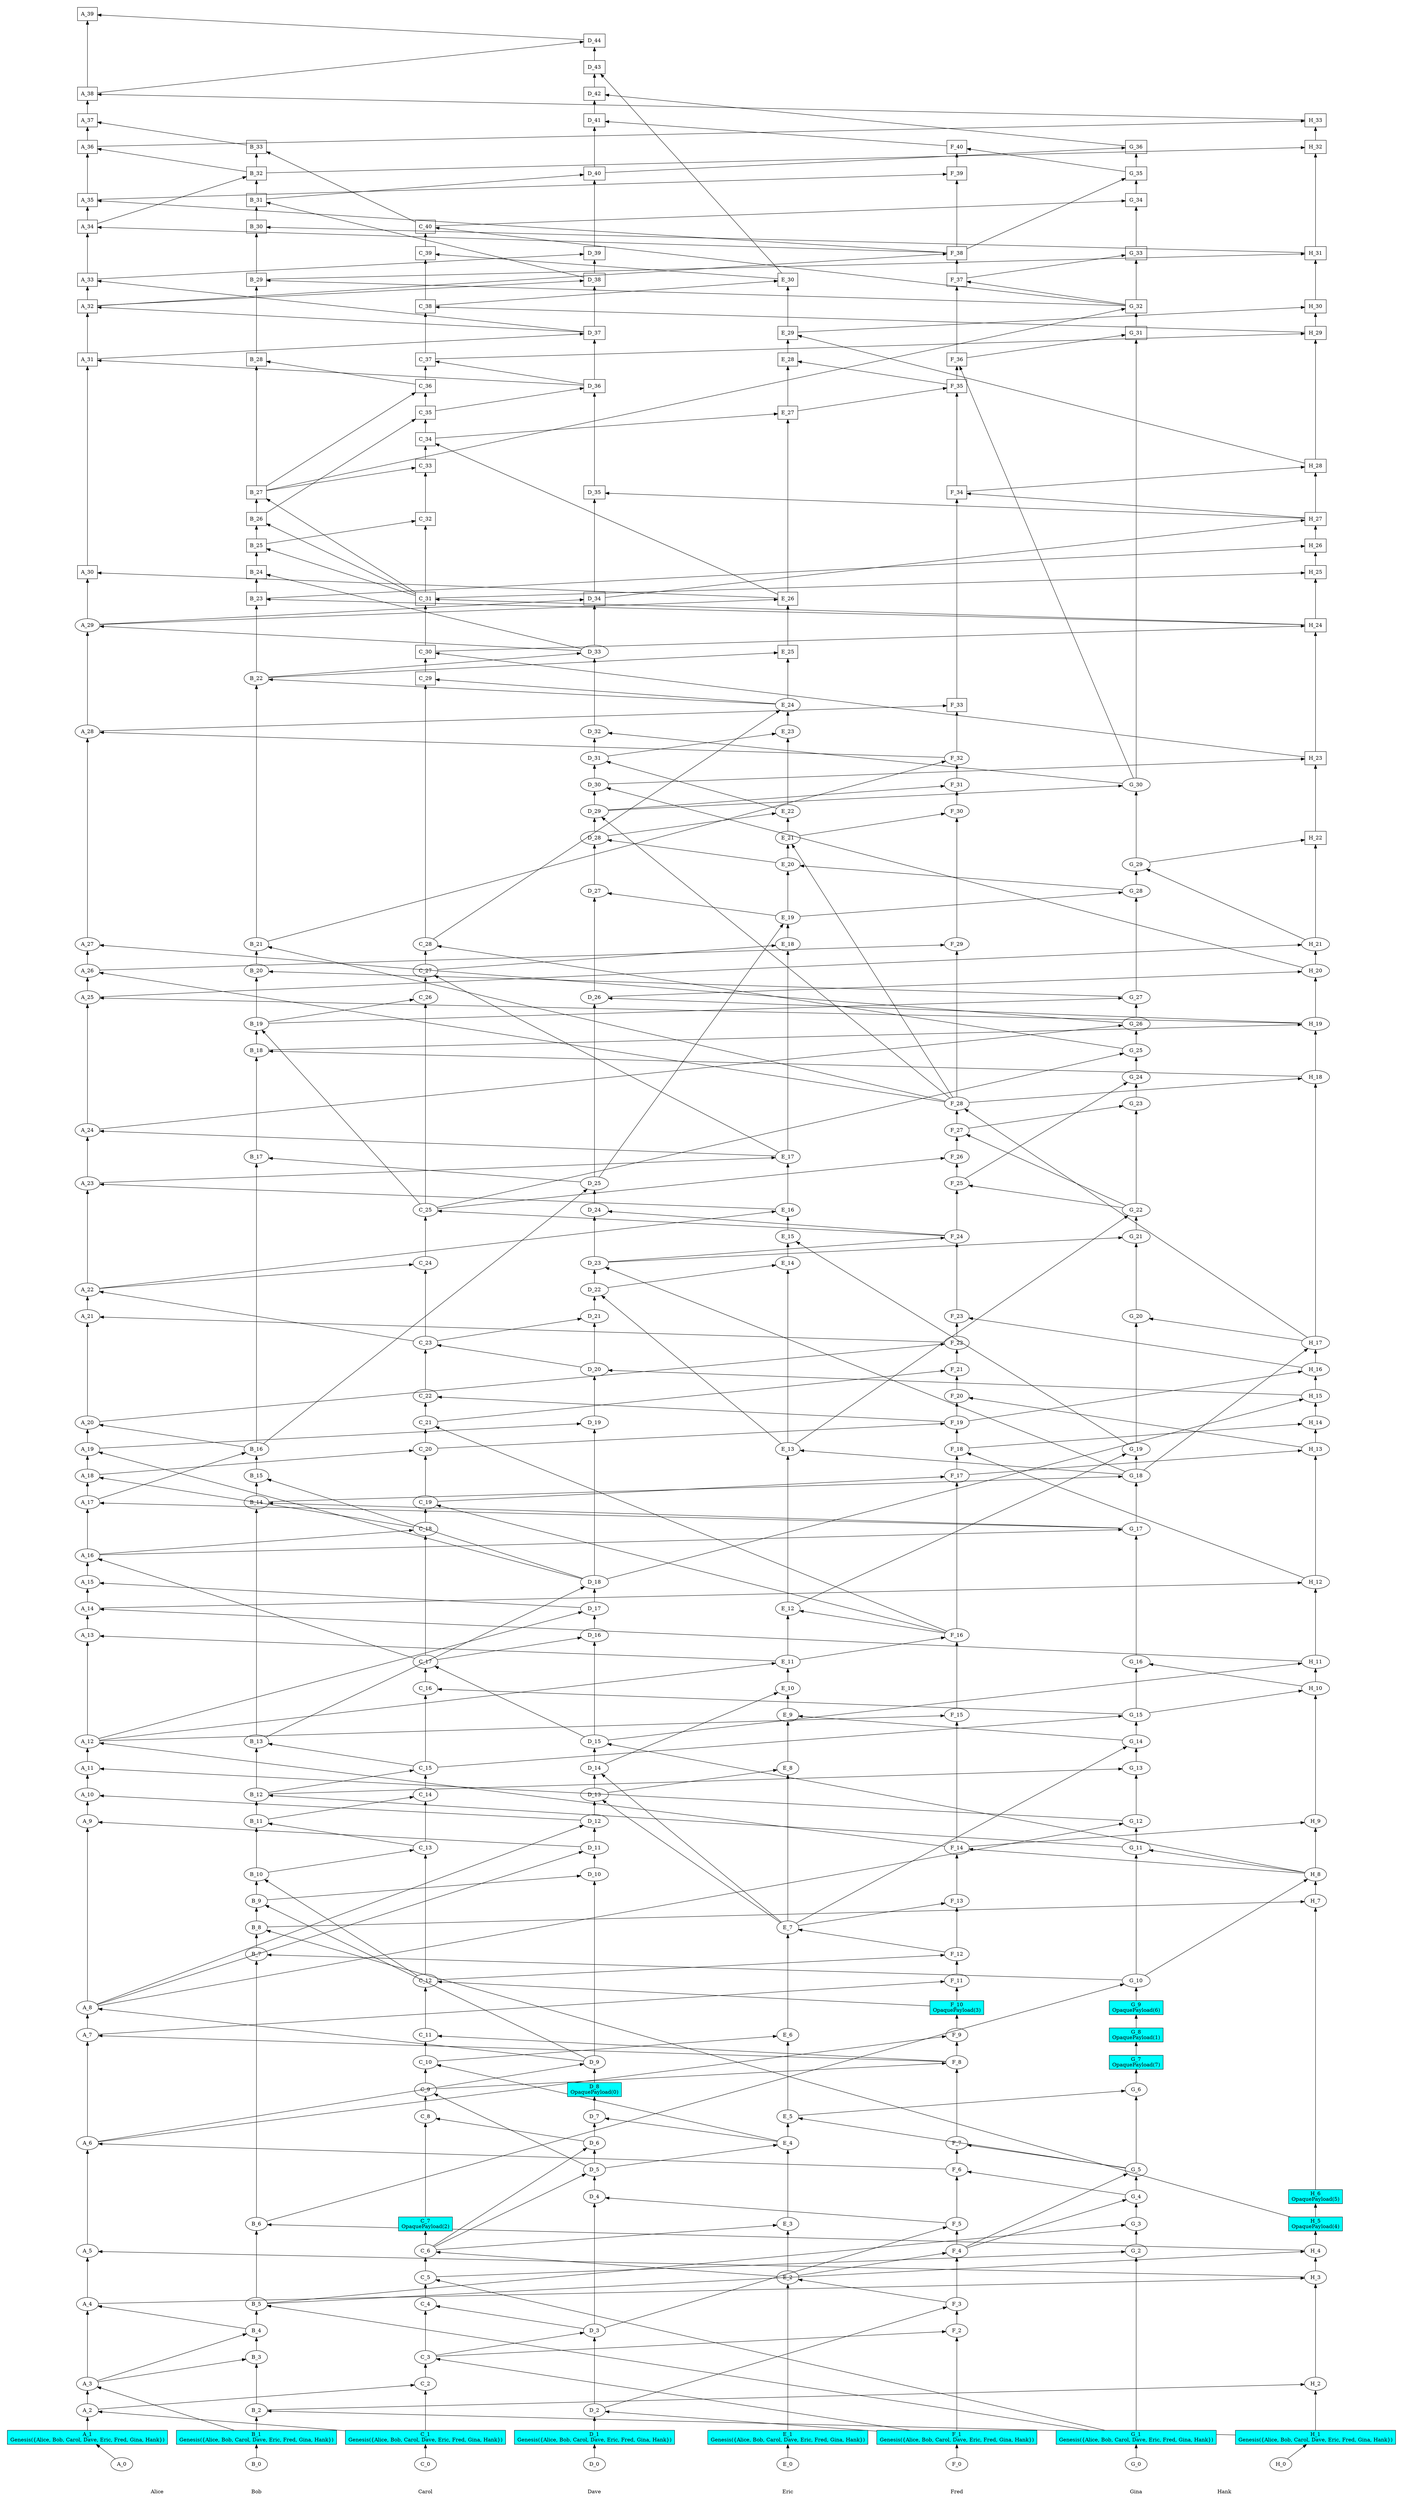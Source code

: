 /// our_id: Alice
/// peer_list: {
///   Alice: PeerState(VOTE|SEND|RECV)
///   Bob: PeerState(VOTE|SEND|RECV)
///   Carol: PeerState(VOTE|SEND|RECV)
///   Dave: PeerState(VOTE|SEND|RECV)
///   Eric: PeerState(VOTE|SEND|RECV)
///   Fred: PeerState(VOTE|SEND|RECV)
///   Gina: PeerState(VOTE|SEND|RECV)
///   Hank: PeerState(VOTE|SEND|RECV)
/// }
digraph GossipGraph {
  splines=false
  rankdir=BT

  style=invis
  subgraph cluster_Alice {
    label="Alice"
    "Alice" [style=invis]
    "Alice" -> "A_0" [style=invis]
    "A_0" -> "A_1" [minlen=1]
    "A_1" -> "A_2" [minlen=1]
    "A_2" -> "A_3" [minlen=1]
    "A_3" -> "A_4" [minlen=3]
    "A_4" -> "A_5" [minlen=2]
    "A_5" -> "A_6" [minlen=4]
    "A_6" -> "A_7" [minlen=4]
    "A_7" -> "A_8" [minlen=1]
    "A_8" -> "A_9" [minlen=7]
    "A_9" -> "A_10" [minlen=1]
    "A_10" -> "A_11" [minlen=1]
    "A_11" -> "A_12" [minlen=1]
    "A_12" -> "A_13" [minlen=4]
    "A_13" -> "A_14" [minlen=1]
    "A_14" -> "A_15" [minlen=1]
    "A_15" -> "A_16" [minlen=1]
    "A_16" -> "A_17" [minlen=2]
    "A_17" -> "A_18" [minlen=1]
    "A_18" -> "A_19" [minlen=1]
    "A_19" -> "A_20" [minlen=1]
    "A_20" -> "A_21" [minlen=4]
    "A_21" -> "A_22" [minlen=1]
    "A_22" -> "A_23" [minlen=4]
    "A_23" -> "A_24" [minlen=2]
    "A_24" -> "A_25" [minlen=5]
    "A_25" -> "A_26" [minlen=1]
    "A_26" -> "A_27" [minlen=1]
    "A_27" -> "A_28" [minlen=8]
    "A_28" -> "A_29" [minlen=4]
    "A_29" -> "A_30" [minlen=2]
    "A_30" -> "A_31" [minlen=8]
    "A_31" -> "A_32" [minlen=2]
    "A_32" -> "A_33" [minlen=1]
    "A_33" -> "A_34" [minlen=2]
    "A_34" -> "A_35" [minlen=1]
    "A_35" -> "A_36" [minlen=2]
    "A_36" -> "A_37" [minlen=1]
    "A_37" -> "A_38" [minlen=1]
    "A_38" -> "A_39" [minlen=3]
  }
  "C_1" -> "A_2" [constraint=false]
  "B_1" -> "A_3" [constraint=false]
  "B_4" -> "A_4" [constraint=false]
  "H_3" -> "A_5" [constraint=false]
  "F_6" -> "A_6" [constraint=false]
  "F_8" -> "A_7" [constraint=false]
  "D_9" -> "A_8" [constraint=false]
  "D_11" -> "A_9" [constraint=false]
  "D_12" -> "A_10" [constraint=false]
  "G_12" -> "A_11" [constraint=false]
  "F_14" -> "A_12" [constraint=false]
  "E_11" -> "A_13" [constraint=false]
  "H_11" -> "A_14" [constraint=false]
  "D_17" -> "A_15" [constraint=false]
  "C_17" -> "A_16" [constraint=false]
  "G_17" -> "A_17" [constraint=false]
  "C_18" -> "A_18" [constraint=false]
  "D_18" -> "A_19" [constraint=false]
  "B_16" -> "A_20" [constraint=false]
  "F_22" -> "A_21" [constraint=false]
  "C_23" -> "A_22" [constraint=false]
  "E_16" -> "A_23" [constraint=false]
  "E_17" -> "A_24" [constraint=false]
  "H_19" -> "A_25" [constraint=false]
  "F_28" -> "A_26" [constraint=false]
  "G_26" -> "A_27" [constraint=false]
  "F_32" -> "A_28" [constraint=false]
  "D_33" -> "A_29" [constraint=false]
  "E_26" -> "A_30" [constraint=false]
  "D_36" -> "A_31" [constraint=false]
  "D_37" -> "A_32" [constraint=false]
  "D_37" -> "A_33" [constraint=false]
  "F_38" -> "A_34" [constraint=false]
  "F_38" -> "A_35" [constraint=false]
  "B_32" -> "A_36" [constraint=false]
  "B_33" -> "A_37" [constraint=false]
  "H_33" -> "A_38" [constraint=false]
  "D_44" -> "A_39" [constraint=false]

  style=invis
  subgraph cluster_Bob {
    label="Bob"
    "Bob" [style=invis]
    "Bob" -> "B_0" [style=invis]
    "B_0" -> "B_1" [minlen=1]
    "B_1" -> "B_2" [minlen=1]
    "B_2" -> "B_3" [minlen=2]
    "B_3" -> "B_4" [minlen=1]
    "B_4" -> "B_5" [minlen=1]
    "B_5" -> "B_6" [minlen=3]
    "B_6" -> "B_7" [minlen=10]
    "B_7" -> "B_8" [minlen=1]
    "B_8" -> "B_9" [minlen=1]
    "B_9" -> "B_10" [minlen=1]
    "B_10" -> "B_11" [minlen=2]
    "B_11" -> "B_12" [minlen=1]
    "B_12" -> "B_13" [minlen=2]
    "B_13" -> "B_14" [minlen=9]
    "B_14" -> "B_15" [minlen=1]
    "B_15" -> "B_16" [minlen=1]
    "B_16" -> "B_17" [minlen=11]
    "B_17" -> "B_18" [minlen=4]
    "B_18" -> "B_19" [minlen=1]
    "B_19" -> "B_20" [minlen=2]
    "B_20" -> "B_21" [minlen=1]
    "B_21" -> "B_22" [minlen=10]
    "B_22" -> "B_23" [minlen=3]
    "B_23" -> "B_24" [minlen=1]
    "B_24" -> "B_25" [minlen=1]
    "B_25" -> "B_26" [minlen=1]
    "B_26" -> "B_27" [minlen=1]
    "B_27" -> "B_28" [minlen=5]
    "B_28" -> "B_29" [minlen=3]
    "B_29" -> "B_30" [minlen=2]
    "B_30" -> "B_31" [minlen=1]
    "B_31" -> "B_32" [minlen=1]
    "B_32" -> "B_33" [minlen=1]
  }
  "H_1" -> "B_2" [constraint=false]
  "A_3" -> "B_3" [constraint=false]
  "A_3" -> "B_4" [constraint=false]
  "G_1" -> "B_5" [constraint=false]
  "H_4" -> "B_6" [constraint=false]
  "G_10" -> "B_7" [constraint=false]
  "H_5" -> "B_8" [constraint=false]
  "D_9" -> "B_9" [constraint=false]
  "C_12" -> "B_10" [constraint=false]
  "C_13" -> "B_11" [constraint=false]
  "G_11" -> "B_12" [constraint=false]
  "C_15" -> "B_13" [constraint=false]
  "G_17" -> "B_14" [constraint=false]
  "D_18" -> "B_15" [constraint=false]
  "A_17" -> "B_16" [constraint=false]
  "D_25" -> "B_17" [constraint=false]
  "H_18" -> "B_18" [constraint=false]
  "C_25" -> "B_19" [constraint=false]
  "G_27" -> "B_20" [constraint=false]
  "F_28" -> "B_21" [constraint=false]
  "E_24" -> "B_22" [constraint=false]
  "H_24" -> "B_23" [constraint=false]
  "D_33" -> "B_24" [constraint=false]
  "C_31" -> "B_25" [constraint=false]
  "C_31" -> "B_26" [constraint=false]
  "C_31" -> "B_27" [constraint=false]
  "C_36" -> "B_28" [constraint=false]
  "G_32" -> "B_29" [constraint=false]
  "H_31" -> "B_30" [constraint=false]
  "D_38" -> "B_31" [constraint=false]
  "A_34" -> "B_32" [constraint=false]
  "C_40" -> "B_33" [constraint=false]

  style=invis
  subgraph cluster_Carol {
    label="Carol"
    "Carol" [style=invis]
    "Carol" -> "C_0" [style=invis]
    "C_0" -> "C_1" [minlen=1]
    "C_1" -> "C_2" [minlen=2]
    "C_2" -> "C_3" [minlen=1]
    "C_3" -> "C_4" [minlen=2]
    "C_4" -> "C_5" [minlen=1]
    "C_5" -> "C_6" [minlen=1]
    "C_6" -> "C_7" [minlen=1]
    "C_7" -> "C_8" [minlen=4]
    "C_8" -> "C_9" [minlen=1]
    "C_9" -> "C_10" [minlen=1]
    "C_10" -> "C_11" [minlen=1]
    "C_11" -> "C_12" [minlen=2]
    "C_12" -> "C_13" [minlen=5]
    "C_13" -> "C_14" [minlen=2]
    "C_14" -> "C_15" [minlen=1]
    "C_15" -> "C_16" [minlen=3]
    "C_16" -> "C_17" [minlen=1]
    "C_17" -> "C_18" [minlen=5]
    "C_18" -> "C_19" [minlen=1]
    "C_19" -> "C_20" [minlen=2]
    "C_20" -> "C_21" [minlen=1]
    "C_21" -> "C_22" [minlen=1]
    "C_22" -> "C_23" [minlen=2]
    "C_23" -> "C_24" [minlen=3]
    "C_24" -> "C_25" [minlen=2]
    "C_25" -> "C_26" [minlen=8]
    "C_26" -> "C_27" [minlen=1]
    "C_27" -> "C_28" [minlen=1]
    "C_28" -> "C_29" [minlen=10]
    "C_29" -> "C_30" [minlen=1]
    "C_30" -> "C_31" [minlen=2]
    "C_31" -> "C_32" [minlen=3]
    "C_32" -> "C_33" [minlen=2]
    "C_33" -> "C_34" [minlen=1]
    "C_34" -> "C_35" [minlen=1]
    "C_35" -> "C_36" [minlen=1]
    "C_36" -> "C_37" [minlen=1]
    "C_37" -> "C_38" [minlen=2]
    "C_38" -> "C_39" [minlen=2]
    "C_39" -> "C_40" [minlen=1]
  }
  "A_2" -> "C_2" [constraint=false]
  "F_1" -> "C_3" [constraint=false]
  "D_3" -> "C_4" [constraint=false]
  "G_1" -> "C_5" [constraint=false]
  "E_2" -> "C_6" [constraint=false]
  "D_6" -> "C_8" [constraint=false]
  "D_5" -> "C_9" [constraint=false]
  "E_4" -> "C_10" [constraint=false]
  "F_8" -> "C_11" [constraint=false]
  "F_10" -> "C_12" [constraint=false]
  "B_10" -> "C_13" [constraint=false]
  "B_11" -> "C_14" [constraint=false]
  "B_12" -> "C_15" [constraint=false]
  "G_15" -> "C_16" [constraint=false]
  "D_15" -> "C_17" [constraint=false]
  "A_16" -> "C_18" [constraint=false]
  "F_16" -> "C_19" [constraint=false]
  "A_18" -> "C_20" [constraint=false]
  "F_16" -> "C_21" [constraint=false]
  "F_19" -> "C_22" [constraint=false]
  "D_20" -> "C_23" [constraint=false]
  "A_22" -> "C_24" [constraint=false]
  "F_24" -> "C_25" [constraint=false]
  "B_19" -> "C_26" [constraint=false]
  "E_17" -> "C_27" [constraint=false]
  "G_25" -> "C_28" [constraint=false]
  "E_24" -> "C_29" [constraint=false]
  "H_23" -> "C_30" [constraint=false]
  "H_24" -> "C_31" [constraint=false]
  "B_25" -> "C_32" [constraint=false]
  "B_27" -> "C_33" [constraint=false]
  "E_26" -> "C_34" [constraint=false]
  "B_26" -> "C_35" [constraint=false]
  "B_27" -> "C_36" [constraint=false]
  "D_36" -> "C_37" [constraint=false]
  "H_29" -> "C_38" [constraint=false]
  "E_30" -> "C_39" [constraint=false]
  "G_32" -> "C_40" [constraint=false]

  style=invis
  subgraph cluster_Dave {
    label="Dave"
    "Dave" [style=invis]
    "Dave" -> "D_0" [style=invis]
    "D_0" -> "D_1" [minlen=1]
    "D_1" -> "D_2" [minlen=1]
    "D_2" -> "D_3" [minlen=3]
    "D_3" -> "D_4" [minlen=5]
    "D_4" -> "D_5" [minlen=1]
    "D_5" -> "D_6" [minlen=1]
    "D_6" -> "D_7" [minlen=1]
    "D_7" -> "D_8" [minlen=1]
    "D_8" -> "D_9" [minlen=1]
    "D_9" -> "D_10" [minlen=7]
    "D_10" -> "D_11" [minlen=1]
    "D_11" -> "D_12" [minlen=1]
    "D_12" -> "D_13" [minlen=1]
    "D_13" -> "D_14" [minlen=1]
    "D_14" -> "D_15" [minlen=1]
    "D_15" -> "D_16" [minlen=4]
    "D_16" -> "D_17" [minlen=1]
    "D_17" -> "D_18" [minlen=1]
    "D_18" -> "D_19" [minlen=6]
    "D_19" -> "D_20" [minlen=2]
    "D_20" -> "D_21" [minlen=2]
    "D_21" -> "D_22" [minlen=1]
    "D_22" -> "D_23" [minlen=1]
    "D_23" -> "D_24" [minlen=2]
    "D_24" -> "D_25" [minlen=1]
    "D_25" -> "D_26" [minlen=7]
    "D_26" -> "D_27" [minlen=4]
    "D_27" -> "D_28" [minlen=2]
    "D_28" -> "D_29" [minlen=1]
    "D_29" -> "D_30" [minlen=1]
    "D_30" -> "D_31" [minlen=1]
    "D_31" -> "D_32" [minlen=1]
    "D_32" -> "D_33" [minlen=3]
    "D_33" -> "D_34" [minlen=2]
    "D_34" -> "D_35" [minlen=4]
    "D_35" -> "D_36" [minlen=4]
    "D_36" -> "D_37" [minlen=2]
    "D_37" -> "D_38" [minlen=2]
    "D_38" -> "D_39" [minlen=1]
    "D_39" -> "D_40" [minlen=3]
    "D_40" -> "D_41" [minlen=2]
    "D_41" -> "D_42" [minlen=1]
    "D_42" -> "D_43" [minlen=1]
    "D_43" -> "D_44" [minlen=1]
  }
  "F_1" -> "D_2" [constraint=false]
  "C_3" -> "D_3" [constraint=false]
  "F_5" -> "D_4" [constraint=false]
  "C_6" -> "D_5" [constraint=false]
  "C_6" -> "D_6" [constraint=false]
  "E_4" -> "D_7" [constraint=false]
  "A_6" -> "D_9" [constraint=false]
  "B_9" -> "D_10" [constraint=false]
  "A_8" -> "D_11" [constraint=false]
  "A_8" -> "D_12" [constraint=false]
  "E_7" -> "D_13" [constraint=false]
  "E_7" -> "D_14" [constraint=false]
  "H_8" -> "D_15" [constraint=false]
  "C_17" -> "D_16" [constraint=false]
  "A_12" -> "D_17" [constraint=false]
  "B_13" -> "D_18" [constraint=false]
  "A_19" -> "D_19" [constraint=false]
  "H_15" -> "D_20" [constraint=false]
  "C_23" -> "D_21" [constraint=false]
  "E_13" -> "D_22" [constraint=false]
  "G_18" -> "D_23" [constraint=false]
  "F_24" -> "D_24" [constraint=false]
  "B_16" -> "D_25" [constraint=false]
  "H_19" -> "D_26" [constraint=false]
  "E_19" -> "D_27" [constraint=false]
  "E_20" -> "D_28" [constraint=false]
  "F_28" -> "D_29" [constraint=false]
  "H_20" -> "D_30" [constraint=false]
  "E_22" -> "D_31" [constraint=false]
  "G_30" -> "D_32" [constraint=false]
  "B_22" -> "D_33" [constraint=false]
  "A_29" -> "D_34" [constraint=false]
  "H_27" -> "D_35" [constraint=false]
  "C_35" -> "D_36" [constraint=false]
  "A_31" -> "D_37" [constraint=false]
  "A_32" -> "D_38" [constraint=false]
  "A_33" -> "D_39" [constraint=false]
  "B_31" -> "D_40" [constraint=false]
  "F_40" -> "D_41" [constraint=false]
  "G_36" -> "D_42" [constraint=false]
  "E_30" -> "D_43" [constraint=false]
  "A_38" -> "D_44" [constraint=false]

  style=invis
  subgraph cluster_Eric {
    label="Eric"
    "Eric" [style=invis]
    "Eric" -> "E_0" [style=invis]
    "E_0" -> "E_1" [minlen=1]
    "E_1" -> "E_2" [minlen=6]
    "E_2" -> "E_3" [minlen=2]
    "E_3" -> "E_4" [minlen=3]
    "E_4" -> "E_5" [minlen=1]
    "E_5" -> "E_6" [minlen=3]
    "E_6" -> "E_7" [minlen=4]
    "E_7" -> "E_8" [minlen=6]
    "E_8" -> "E_9" [minlen=2]
    "E_9" -> "E_10" [minlen=1]
    "E_10" -> "E_11" [minlen=1]
    "E_11" -> "E_12" [minlen=2]
    "E_12" -> "E_13" [minlen=6]
    "E_13" -> "E_14" [minlen=7]
    "E_14" -> "E_15" [minlen=1]
    "E_15" -> "E_16" [minlen=1]
    "E_16" -> "E_17" [minlen=2]
    "E_17" -> "E_18" [minlen=8]
    "E_18" -> "E_19" [minlen=1]
    "E_19" -> "E_20" [minlen=2]
    "E_20" -> "E_21" [minlen=1]
    "E_21" -> "E_22" [minlen=1]
    "E_22" -> "E_23" [minlen=3]
    "E_23" -> "E_24" [minlen=1]
    "E_24" -> "E_25" [minlen=2]
    "E_25" -> "E_26" [minlen=2]
    "E_26" -> "E_27" [minlen=7]
    "E_27" -> "E_28" [minlen=2]
    "E_28" -> "E_29" [minlen=1]
    "E_29" -> "E_30" [minlen=2]
  }
  "F_3" -> "E_2" [constraint=false]
  "C_6" -> "E_3" [constraint=false]
  "D_5" -> "E_4" [constraint=false]
  "G_5" -> "E_5" [constraint=false]
  "C_10" -> "E_6" [constraint=false]
  "F_12" -> "E_7" [constraint=false]
  "D_13" -> "E_8" [constraint=false]
  "G_14" -> "E_9" [constraint=false]
  "D_14" -> "E_10" [constraint=false]
  "A_12" -> "E_11" [constraint=false]
  "F_16" -> "E_12" [constraint=false]
  "G_18" -> "E_13" [constraint=false]
  "D_22" -> "E_14" [constraint=false]
  "G_19" -> "E_15" [constraint=false]
  "A_22" -> "E_16" [constraint=false]
  "A_23" -> "E_17" [constraint=false]
  "C_27" -> "E_18" [constraint=false]
  "D_25" -> "E_19" [constraint=false]
  "G_28" -> "E_20" [constraint=false]
  "F_28" -> "E_21" [constraint=false]
  "D_28" -> "E_22" [constraint=false]
  "D_31" -> "E_23" [constraint=false]
  "C_28" -> "E_24" [constraint=false]
  "B_22" -> "E_25" [constraint=false]
  "A_29" -> "E_26" [constraint=false]
  "C_34" -> "E_27" [constraint=false]
  "F_35" -> "E_28" [constraint=false]
  "H_28" -> "E_29" [constraint=false]
  "C_38" -> "E_30" [constraint=false]

  style=invis
  subgraph cluster_Fred {
    label="Fred"
    "Fred" [style=invis]
    "Fred" -> "F_0" [style=invis]
    "F_0" -> "F_1" [minlen=1]
    "F_1" -> "F_2" [minlen=4]
    "F_2" -> "F_3" [minlen=1]
    "F_3" -> "F_4" [minlen=2]
    "F_4" -> "F_5" [minlen=1]
    "F_5" -> "F_6" [minlen=2]
    "F_6" -> "F_7" [minlen=1]
    "F_7" -> "F_8" [minlen=3]
    "F_8" -> "F_9" [minlen=1]
    "F_9" -> "F_10" [minlen=1]
    "F_10" -> "F_11" [minlen=1]
    "F_11" -> "F_12" [minlen=1]
    "F_12" -> "F_13" [minlen=2]
    "F_13" -> "F_14" [minlen=2]
    "F_14" -> "F_15" [minlen=5]
    "F_15" -> "F_16" [minlen=3]
    "F_16" -> "F_17" [minlen=6]
    "F_17" -> "F_18" [minlen=1]
    "F_18" -> "F_19" [minlen=1]
    "F_19" -> "F_20" [minlen=1]
    "F_20" -> "F_21" [minlen=1]
    "F_21" -> "F_22" [minlen=1]
    "F_22" -> "F_23" [minlen=1]
    "F_23" -> "F_24" [minlen=3]
    "F_24" -> "F_25" [minlen=2]
    "F_25" -> "F_26" [minlen=1]
    "F_26" -> "F_27" [minlen=1]
    "F_27" -> "F_28" [minlen=1]
    "F_28" -> "F_29" [minlen=6]
    "F_29" -> "F_30" [minlen=5]
    "F_30" -> "F_31" [minlen=1]
    "F_31" -> "F_32" [minlen=1]
    "F_32" -> "F_33" [minlen=2]
    "F_33" -> "F_34" [minlen=8]
    "F_34" -> "F_35" [minlen=4]
    "F_35" -> "F_36" [minlen=1]
    "F_36" -> "F_37" [minlen=3]
    "F_37" -> "F_38" [minlen=1]
    "F_38" -> "F_39" [minlen=3]
    "F_39" -> "F_40" [minlen=1]
  }
  "C_3" -> "F_2" [constraint=false]
  "D_2" -> "F_3" [constraint=false]
  "E_2" -> "F_4" [constraint=false]
  "D_3" -> "F_5" [constraint=false]
  "G_4" -> "F_6" [constraint=false]
  "G_5" -> "F_7" [constraint=false]
  "C_9" -> "F_8" [constraint=false]
  "A_6" -> "F_9" [constraint=false]
  "A_7" -> "F_11" [constraint=false]
  "C_12" -> "F_12" [constraint=false]
  "E_7" -> "F_13" [constraint=false]
  "H_8" -> "F_14" [constraint=false]
  "A_12" -> "F_15" [constraint=false]
  "E_11" -> "F_16" [constraint=false]
  "C_19" -> "F_17" [constraint=false]
  "H_12" -> "F_18" [constraint=false]
  "C_20" -> "F_19" [constraint=false]
  "H_13" -> "F_20" [constraint=false]
  "C_21" -> "F_21" [constraint=false]
  "A_20" -> "F_22" [constraint=false]
  "H_16" -> "F_23" [constraint=false]
  "D_23" -> "F_24" [constraint=false]
  "G_22" -> "F_25" [constraint=false]
  "C_25" -> "F_26" [constraint=false]
  "G_22" -> "F_27" [constraint=false]
  "H_17" -> "F_28" [constraint=false]
  "A_26" -> "F_29" [constraint=false]
  "E_21" -> "F_30" [constraint=false]
  "D_29" -> "F_31" [constraint=false]
  "B_21" -> "F_32" [constraint=false]
  "A_28" -> "F_33" [constraint=false]
  "H_27" -> "F_34" [constraint=false]
  "E_27" -> "F_35" [constraint=false]
  "G_30" -> "F_36" [constraint=false]
  "G_32" -> "F_37" [constraint=false]
  "A_32" -> "F_38" [constraint=false]
  "A_35" -> "F_39" [constraint=false]
  "G_35" -> "F_40" [constraint=false]

  style=invis
  subgraph cluster_Gina {
    label="Gina"
    "Gina" [style=invis]
    "Gina" -> "G_0" [style=invis]
    "G_0" -> "G_1" [minlen=1]
    "G_1" -> "G_2" [minlen=7]
    "G_2" -> "G_3" [minlen=1]
    "G_3" -> "G_4" [minlen=1]
    "G_4" -> "G_5" [minlen=1]
    "G_5" -> "G_6" [minlen=3]
    "G_6" -> "G_7" [minlen=1]
    "G_7" -> "G_8" [minlen=1]
    "G_8" -> "G_9" [minlen=1]
    "G_9" -> "G_10" [minlen=1]
    "G_10" -> "G_11" [minlen=5]
    "G_11" -> "G_12" [minlen=1]
    "G_12" -> "G_13" [minlen=2]
    "G_13" -> "G_14" [minlen=1]
    "G_14" -> "G_15" [minlen=1]
    "G_15" -> "G_16" [minlen=2]
    "G_16" -> "G_17" [minlen=5]
    "G_17" -> "G_18" [minlen=2]
    "G_18" -> "G_19" [minlen=1]
    "G_19" -> "G_20" [minlen=5]
    "G_20" -> "G_21" [minlen=3]
    "G_21" -> "G_22" [minlen=1]
    "G_22" -> "G_23" [minlen=4]
    "G_23" -> "G_24" [minlen=1]
    "G_24" -> "G_25" [minlen=1]
    "G_25" -> "G_26" [minlen=1]
    "G_26" -> "G_27" [minlen=1]
    "G_27" -> "G_28" [minlen=4]
    "G_28" -> "G_29" [minlen=1]
    "G_29" -> "G_30" [minlen=3]
    "G_30" -> "G_31" [minlen=17]
    "G_31" -> "G_32" [minlen=1]
    "G_32" -> "G_33" [minlen=2]
    "G_33" -> "G_34" [minlen=2]
    "G_34" -> "G_35" [minlen=1]
    "G_35" -> "G_36" [minlen=1]
  }
  "C_5" -> "G_2" [constraint=false]
  "B_5" -> "G_3" [constraint=false]
  "F_4" -> "G_4" [constraint=false]
  "F_4" -> "G_5" [constraint=false]
  "E_5" -> "G_6" [constraint=false]
  "B_6" -> "G_10" [constraint=false]
  "H_8" -> "G_11" [constraint=false]
  "A_8" -> "G_12" [constraint=false]
  "B_12" -> "G_13" [constraint=false]
  "E_7" -> "G_14" [constraint=false]
  "C_15" -> "G_15" [constraint=false]
  "H_10" -> "G_16" [constraint=false]
  "A_16" -> "G_17" [constraint=false]
  "B_14" -> "G_18" [constraint=false]
  "E_12" -> "G_19" [constraint=false]
  "H_17" -> "G_20" [constraint=false]
  "D_23" -> "G_21" [constraint=false]
  "E_13" -> "G_22" [constraint=false]
  "F_27" -> "G_23" [constraint=false]
  "F_25" -> "G_24" [constraint=false]
  "C_25" -> "G_25" [constraint=false]
  "A_24" -> "G_26" [constraint=false]
  "B_19" -> "G_27" [constraint=false]
  "E_19" -> "G_28" [constraint=false]
  "H_21" -> "G_29" [constraint=false]
  "D_29" -> "G_30" [constraint=false]
  "F_36" -> "G_31" [constraint=false]
  "B_27" -> "G_32" [constraint=false]
  "F_37" -> "G_33" [constraint=false]
  "C_40" -> "G_34" [constraint=false]
  "F_38" -> "G_35" [constraint=false]
  "D_40" -> "G_36" [constraint=false]

  style=invis
  subgraph cluster_Hank {
    label="Hank"
    "Hank" [style=invis]
    "Hank" -> "H_0" [style=invis]
    "H_0" -> "H_1" [minlen=1]
    "H_1" -> "H_2" [minlen=2]
    "H_2" -> "H_3" [minlen=4]
    "H_3" -> "H_4" [minlen=1]
    "H_4" -> "H_5" [minlen=1]
    "H_5" -> "H_6" [minlen=1]
    "H_6" -> "H_7" [minlen=11]
    "H_7" -> "H_8" [minlen=1]
    "H_8" -> "H_9" [minlen=2]
    "H_9" -> "H_10" [minlen=5]
    "H_10" -> "H_11" [minlen=1]
    "H_11" -> "H_12" [minlen=3]
    "H_12" -> "H_13" [minlen=5]
    "H_13" -> "H_14" [minlen=1]
    "H_14" -> "H_15" [minlen=1]
    "H_15" -> "H_16" [minlen=1]
    "H_16" -> "H_17" [minlen=1]
    "H_17" -> "H_18" [minlen=10]
    "H_18" -> "H_19" [minlen=2]
    "H_19" -> "H_20" [minlen=2]
    "H_20" -> "H_21" [minlen=1]
    "H_21" -> "H_22" [minlen=4]
    "H_22" -> "H_23" [minlen=3]
    "H_23" -> "H_24" [minlen=5]
    "H_24" -> "H_25" [minlen=2]
    "H_25" -> "H_26" [minlen=1]
    "H_26" -> "H_27" [minlen=1]
    "H_27" -> "H_28" [minlen=2]
    "H_28" -> "H_29" [minlen=5]
    "H_29" -> "H_30" [minlen=1]
    "H_30" -> "H_31" [minlen=2]
    "H_31" -> "H_32" [minlen=4]
    "H_32" -> "H_33" [minlen=1]
  }
  "B_2" -> "H_2" [constraint=false]
  "A_4" -> "H_3" [constraint=false]
  "B_5" -> "H_4" [constraint=false]
  "B_8" -> "H_7" [constraint=false]
  "G_10" -> "H_8" [constraint=false]
  "F_14" -> "H_9" [constraint=false]
  "G_15" -> "H_10" [constraint=false]
  "D_15" -> "H_11" [constraint=false]
  "A_14" -> "H_12" [constraint=false]
  "F_17" -> "H_13" [constraint=false]
  "F_18" -> "H_14" [constraint=false]
  "D_18" -> "H_15" [constraint=false]
  "F_19" -> "H_16" [constraint=false]
  "G_18" -> "H_17" [constraint=false]
  "F_28" -> "H_18" [constraint=false]
  "B_18" -> "H_19" [constraint=false]
  "D_26" -> "H_20" [constraint=false]
  "A_25" -> "H_21" [constraint=false]
  "G_29" -> "H_22" [constraint=false]
  "D_30" -> "H_23" [constraint=false]
  "C_30" -> "H_24" [constraint=false]
  "C_31" -> "H_25" [constraint=false]
  "B_23" -> "H_26" [constraint=false]
  "D_34" -> "H_27" [constraint=false]
  "F_34" -> "H_28" [constraint=false]
  "C_37" -> "H_29" [constraint=false]
  "E_29" -> "H_30" [constraint=false]
  "B_29" -> "H_31" [constraint=false]
  "B_32" -> "H_32" [constraint=false]
  "A_36" -> "H_33" [constraint=false]

  {
    rank=same
    "Alice" [style=filled, color=white]
    "Bob" [style=filled, color=white]
    "Carol" [style=filled, color=white]
    "Dave" [style=filled, color=white]
    "Eric" [style=filled, color=white]
    "Fred" [style=filled, color=white]
    "Gina" [style=filled, color=white]
    "Hank" [style=filled, color=white]
  }
  "Alice" -> "Bob" -> "Carol" -> "Dave" -> "Eric" -> "Fred" -> "Gina" -> "Hank" [style=invis]

/// ===== details of events =====
  "A_0" [fillcolor=white, label=<<table border="0" cellborder="0" cellpadding="0" cellspacing="0">
<tr><td colspan="6">A_0</td></tr>
</table>>]
/// cause: Initial
/// last_ancestors: {Alice: 0}

  "A_1" [style=filled, fillcolor=cyan, shape=rectangle, label=<<table border="0" cellborder="0" cellpadding="0" cellspacing="0">
<tr><td colspan="6">A_1</td></tr>
<tr><td colspan="6">Genesis({Alice, Bob, Carol, Dave, Eric, Fred, Gina, Hank})</td></tr>
</table>>]
/// cause: Observation(Genesis({Alice, Bob, Carol, Dave, Eric, Fred, Gina, Hank}))
/// last_ancestors: {Alice: 1}

  "A_2" [fillcolor=white, label=<<table border="0" cellborder="0" cellpadding="0" cellspacing="0">
<tr><td colspan="6">A_2</td></tr>
</table>>]
/// cause: Request
/// last_ancestors: {Alice: 2, Carol: 1}

  "A_3" [fillcolor=white, label=<<table border="0" cellborder="0" cellpadding="0" cellspacing="0">
<tr><td colspan="6">A_3</td></tr>
</table>>]
/// cause: Request
/// last_ancestors: {Alice: 3, Bob: 1, Carol: 1}

  "A_4" [fillcolor=white, label=<<table border="0" cellborder="0" cellpadding="0" cellspacing="0">
<tr><td colspan="6">A_4</td></tr>
</table>>]
/// cause: Response
/// last_ancestors: {Alice: 4, Bob: 4, Carol: 1, Hank: 1}

  "A_5" [fillcolor=white, label=<<table border="0" cellborder="0" cellpadding="0" cellspacing="0">
<tr><td colspan="6">A_5</td></tr>
</table>>]
/// cause: Response
/// last_ancestors: {Alice: 5, Bob: 4, Carol: 1, Hank: 3}

  "A_6" [fillcolor=white, label=<<table border="0" cellborder="0" cellpadding="0" cellspacing="0">
<tr><td colspan="6">A_6</td></tr>
</table>>]
/// cause: Request
/// last_ancestors: {Alice: 6, Bob: 5, Carol: 5, Dave: 3, Eric: 2, Fred: 6, Gina: 4, Hank: 3}

  "A_7" [fillcolor=white, label=<<table border="0" cellborder="0" cellpadding="0" cellspacing="0">
<tr><td colspan="6">A_7</td></tr>
</table>>]
/// cause: Request
/// last_ancestors: {Alice: 7, Bob: 5, Carol: 9, Dave: 6, Eric: 2, Fred: 8, Gina: 5, Hank: 3}

  "A_8" [fillcolor=white, label=<<table border="0" cellborder="0" cellpadding="0" cellspacing="0">
<tr><td colspan="6">A_8</td></tr>
</table>>]
/// cause: Response
/// last_ancestors: {Alice: 8, Bob: 5, Carol: 9, Dave: 9, Eric: 4, Fred: 8, Gina: 5, Hank: 3}

  "A_9" [fillcolor=white, label=<<table border="0" cellborder="0" cellpadding="0" cellspacing="0">
<tr><td colspan="6">A_9</td></tr>
</table>>]
/// cause: Response
/// last_ancestors: {Alice: 9, Bob: 9, Carol: 9, Dave: 11, Eric: 5, Fred: 8, Gina: 10, Hank: 5}

  "A_10" [fillcolor=white, label=<<table border="0" cellborder="0" cellpadding="0" cellspacing="0">
<tr><td colspan="6">A_10</td></tr>
</table>>]
/// cause: Response
/// last_ancestors: {Alice: 10, Bob: 9, Carol: 9, Dave: 12, Eric: 5, Fred: 8, Gina: 10, Hank: 5}

  "A_11" [fillcolor=white, label=<<table border="0" cellborder="0" cellpadding="0" cellspacing="0">
<tr><td colspan="6">A_11</td></tr>
</table>>]
/// cause: Response
/// last_ancestors: {Alice: 11, Bob: 9, Carol: 9, Dave: 12, Eric: 5, Fred: 8, Gina: 12, Hank: 8}

  "A_12" [fillcolor=white, label=<<table border="0" cellborder="0" cellpadding="0" cellspacing="0">
<tr><td colspan="6">A_12</td></tr>
</table>>]
/// cause: Request
/// last_ancestors: {Alice: 12, Bob: 9, Carol: 12, Dave: 12, Eric: 7, Fred: 14, Gina: 12, Hank: 8}

  "A_13" [fillcolor=white, label=<<table border="0" cellborder="0" cellpadding="0" cellspacing="0">
<tr><td colspan="6">A_13</td></tr>
</table>>]
/// cause: Response
/// last_ancestors: {Alice: 13, Bob: 12, Carol: 13, Dave: 14, Eric: 11, Fred: 14, Gina: 14, Hank: 8}

  "A_14" [fillcolor=white, label=<<table border="0" cellborder="0" cellpadding="0" cellspacing="0">
<tr><td colspan="6">A_14</td></tr>
</table>>]
/// cause: Request
/// last_ancestors: {Alice: 14, Bob: 12, Carol: 15, Dave: 15, Eric: 11, Fred: 14, Gina: 15, Hank: 11}

  "A_15" [fillcolor=white, label=<<table border="0" cellborder="0" cellpadding="0" cellspacing="0">
<tr><td colspan="6">A_15</td></tr>
</table>>]
/// cause: Response
/// last_ancestors: {Alice: 15, Bob: 12, Carol: 17, Dave: 17, Eric: 11, Fred: 14, Gina: 15, Hank: 11}

  "A_16" [fillcolor=white, label=<<table border="0" cellborder="0" cellpadding="0" cellspacing="0">
<tr><td colspan="6">A_16</td></tr>
</table>>]
/// cause: Request
/// last_ancestors: {Alice: 16, Bob: 12, Carol: 17, Dave: 17, Eric: 11, Fred: 14, Gina: 15, Hank: 11}

  "A_17" [fillcolor=white, label=<<table border="0" cellborder="0" cellpadding="0" cellspacing="0">
<tr><td colspan="6">A_17</td></tr>
</table>>]
/// cause: Response
/// last_ancestors: {Alice: 17, Bob: 12, Carol: 17, Dave: 17, Eric: 11, Fred: 14, Gina: 17, Hank: 11}

  "A_18" [fillcolor=white, label=<<table border="0" cellborder="0" cellpadding="0" cellspacing="0">
<tr><td colspan="6">A_18</td></tr>
</table>>]
/// cause: Request
/// last_ancestors: {Alice: 18, Bob: 12, Carol: 18, Dave: 17, Eric: 11, Fred: 14, Gina: 17, Hank: 11}

  "A_19" [fillcolor=white, label=<<table border="0" cellborder="0" cellpadding="0" cellspacing="0">
<tr><td colspan="6">A_19</td></tr>
</table>>]
/// cause: Request
/// last_ancestors: {Alice: 19, Bob: 13, Carol: 18, Dave: 18, Eric: 11, Fred: 14, Gina: 17, Hank: 11}

  "A_20" [fillcolor=white, label=<<table border="0" cellborder="0" cellpadding="0" cellspacing="0">
<tr><td colspan="6">A_20</td></tr>
</table>>]
/// cause: Response
/// last_ancestors: {Alice: 20, Bob: 16, Carol: 18, Dave: 18, Eric: 11, Fred: 14, Gina: 17, Hank: 11}

  "A_21" [fillcolor=white, label=<<table border="0" cellborder="0" cellpadding="0" cellspacing="0">
<tr><td colspan="6">A_21</td></tr>
</table>>]
/// cause: Response
/// last_ancestors: {Alice: 21, Bob: 16, Carol: 21, Dave: 18, Eric: 11, Fred: 22, Gina: 17, Hank: 13}

  "A_22" [fillcolor=white, label=<<table border="0" cellborder="0" cellpadding="0" cellspacing="0">
<tr><td colspan="6">A_22</td></tr>
</table>>]
/// cause: Request
/// last_ancestors: {Alice: 22, Bob: 16, Carol: 23, Dave: 20, Eric: 11, Fred: 22, Gina: 17, Hank: 15}

  "A_23" [fillcolor=white, label=<<table border="0" cellborder="0" cellpadding="0" cellspacing="0">
<tr><td colspan="6">A_23</td></tr>
</table>>]
/// cause: Response
/// last_ancestors: {Alice: 23, Bob: 16, Carol: 23, Dave: 22, Eric: 16, Fred: 22, Gina: 19, Hank: 15}

  "A_24" [fillcolor=white, label=<<table border="0" cellborder="0" cellpadding="0" cellspacing="0">
<tr><td colspan="6">A_24</td></tr>
</table>>]
/// cause: Response
/// last_ancestors: {Alice: 24, Bob: 16, Carol: 23, Dave: 22, Eric: 17, Fred: 22, Gina: 19, Hank: 15}

  "A_25" [fillcolor=white, label=<<table border="0" cellborder="0" cellpadding="0" cellspacing="0">
<tr><td colspan="6">A_25</td></tr>
</table>>]
/// cause: Request
/// last_ancestors: {Alice: 25, Bob: 18, Carol: 25, Dave: 25, Eric: 17, Fred: 28, Gina: 22, Hank: 19}

  "A_26" [fillcolor=white, label=<<table border="0" cellborder="0" cellpadding="0" cellspacing="0">
<tr><td colspan="6">A_26</td></tr>
</table>>]
/// cause: Request
/// last_ancestors: {Alice: 26, Bob: 18, Carol: 25, Dave: 25, Eric: 17, Fred: 28, Gina: 22, Hank: 19}

  "A_27" [fillcolor=white, label=<<table border="0" cellborder="0" cellpadding="0" cellspacing="0">
<tr><td colspan="6">A_27</td></tr>
</table>>]
/// cause: Response
/// last_ancestors: {Alice: 27, Bob: 18, Carol: 25, Dave: 25, Eric: 17, Fred: 28, Gina: 26, Hank: 19}

  "A_28" [fillcolor=white, label=<<table border="0" cellborder="0" cellpadding="0" cellspacing="0">
<tr><td colspan="6">A_28</td></tr>
</table>>]
/// cause: Request
/// last_ancestors: {Alice: 28, Bob: 21, Carol: 27, Dave: 29, Eric: 21, Fred: 32, Gina: 28, Hank: 19}

  "A_29" [fillcolor=white, label=<<table border="0" cellborder="0" cellpadding="0" cellspacing="0">
<tr><td colspan="6">A_29</td></tr>
</table>>]
/// cause: Request
/// last_ancestors: {Alice: 29, Bob: 22, Carol: 28, Dave: 33, Eric: 24, Fred: 32, Gina: 30, Hank: 21}

  "A_30" [fillcolor=white, shape=rectangle, label=<<table border="0" cellborder="0" cellpadding="0" cellspacing="0">
<tr><td colspan="6">A_30</td></tr>
</table>>]
/// cause: Response
/// last_ancestors: {Alice: 30, Bob: 22, Carol: 28, Dave: 33, Eric: 26, Fred: 32, Gina: 30, Hank: 21}

  "A_31" [fillcolor=white, shape=rectangle, label=<<table border="0" cellborder="0" cellpadding="0" cellspacing="0">
<tr><td colspan="6">A_31</td></tr>
</table>>]
/// cause: Request
/// last_ancestors: {Alice: 31, Bob: 27, Carol: 35, Dave: 36, Eric: 26, Fred: 32, Gina: 30, Hank: 27}

  "A_32" [fillcolor=white, shape=rectangle, label=<<table border="0" cellborder="0" cellpadding="0" cellspacing="0">
<tr><td colspan="6">A_32</td></tr>
</table>>]
/// cause: Request
/// last_ancestors: {Alice: 32, Bob: 27, Carol: 35, Dave: 37, Eric: 26, Fred: 32, Gina: 30, Hank: 27}

  "A_33" [fillcolor=white, shape=rectangle, label=<<table border="0" cellborder="0" cellpadding="0" cellspacing="0">
<tr><td colspan="6">A_33</td></tr>
</table>>]
/// cause: Request
/// last_ancestors: {Alice: 33, Bob: 27, Carol: 35, Dave: 37, Eric: 26, Fred: 32, Gina: 30, Hank: 27}

  "A_34" [fillcolor=white, shape=rectangle, label=<<table border="0" cellborder="0" cellpadding="0" cellspacing="0">
<tr><td colspan="6">A_34</td></tr>
</table>>]
/// cause: Response
/// last_ancestors: {Alice: 34, Bob: 27, Carol: 35, Dave: 37, Eric: 27, Fred: 38, Gina: 32, Hank: 27}

  "A_35" [fillcolor=white, shape=rectangle, label=<<table border="0" cellborder="0" cellpadding="0" cellspacing="0">
<tr><td colspan="6">A_35</td></tr>
</table>>]
/// cause: Request
/// last_ancestors: {Alice: 35, Bob: 27, Carol: 35, Dave: 37, Eric: 27, Fred: 38, Gina: 32, Hank: 27}

  "A_36" [fillcolor=white, shape=rectangle, label=<<table border="0" cellborder="0" cellpadding="0" cellspacing="0">
<tr><td colspan="6">A_36</td></tr>
</table>>]
/// cause: Response
/// last_ancestors: {Alice: 36, Bob: 32, Carol: 37, Dave: 38, Eric: 29, Fred: 38, Gina: 32, Hank: 31}

  "A_37" [fillcolor=white, shape=rectangle, label=<<table border="0" cellborder="0" cellpadding="0" cellspacing="0">
<tr><td colspan="6">A_37</td></tr>
</table>>]
/// cause: Request
/// last_ancestors: {Alice: 37, Bob: 33, Carol: 40, Dave: 38, Eric: 30, Fred: 38, Gina: 32, Hank: 31}

  "A_38" [fillcolor=white, shape=rectangle, label=<<table border="0" cellborder="0" cellpadding="0" cellspacing="0">
<tr><td colspan="6">A_38</td></tr>
</table>>]
/// cause: Response
/// last_ancestors: {Alice: 38, Bob: 33, Carol: 40, Dave: 38, Eric: 30, Fred: 38, Gina: 32, Hank: 33}

  "A_39" [fillcolor=white, shape=rectangle, label=<<table border="0" cellborder="0" cellpadding="0" cellspacing="0">
<tr><td colspan="6">A_39</td></tr>
</table>>]
/// cause: Response
/// last_ancestors: {Alice: 39, Bob: 33, Carol: 40, Dave: 44, Eric: 30, Fred: 40, Gina: 36, Hank: 33}

  "B_0" [fillcolor=white, label=<<table border="0" cellborder="0" cellpadding="0" cellspacing="0">
<tr><td colspan="6">B_0</td></tr>
</table>>]
/// cause: Initial
/// last_ancestors: {Bob: 0}

  "B_1" [style=filled, fillcolor=cyan, shape=rectangle, label=<<table border="0" cellborder="0" cellpadding="0" cellspacing="0">
<tr><td colspan="6">B_1</td></tr>
<tr><td colspan="6">Genesis({Alice, Bob, Carol, Dave, Eric, Fred, Gina, Hank})</td></tr>
</table>>]
/// cause: Observation(Genesis({Alice, Bob, Carol, Dave, Eric, Fred, Gina, Hank}))
/// last_ancestors: {Bob: 1}

  "B_2" [fillcolor=white, label=<<table border="0" cellborder="0" cellpadding="0" cellspacing="0">
<tr><td colspan="6">B_2</td></tr>
</table>>]
/// cause: Request
/// last_ancestors: {Bob: 2, Hank: 1}

  "B_3" [fillcolor=white, label=<<table border="0" cellborder="0" cellpadding="0" cellspacing="0">
<tr><td colspan="6">B_3</td></tr>
</table>>]
/// cause: Response
/// last_ancestors: {Alice: 3, Bob: 3, Carol: 1, Hank: 1}

  "B_4" [fillcolor=white, label=<<table border="0" cellborder="0" cellpadding="0" cellspacing="0">
<tr><td colspan="6">B_4</td></tr>
</table>>]
/// cause: Request
/// last_ancestors: {Alice: 3, Bob: 4, Carol: 1, Hank: 1}

  "B_5" [fillcolor=white, label=<<table border="0" cellborder="0" cellpadding="0" cellspacing="0">
<tr><td colspan="6">B_5</td></tr>
</table>>]
/// cause: Request
/// last_ancestors: {Alice: 3, Bob: 5, Carol: 1, Gina: 1, Hank: 1}

  "B_6" [fillcolor=white, label=<<table border="0" cellborder="0" cellpadding="0" cellspacing="0">
<tr><td colspan="6">B_6</td></tr>
</table>>]
/// cause: Response
/// last_ancestors: {Alice: 4, Bob: 6, Carol: 1, Gina: 1, Hank: 4}

  "B_7" [fillcolor=white, label=<<table border="0" cellborder="0" cellpadding="0" cellspacing="0">
<tr><td colspan="6">B_7</td></tr>
</table>>]
/// cause: Response
/// last_ancestors: {Alice: 4, Bob: 7, Carol: 6, Dave: 5, Eric: 5, Fred: 5, Gina: 10, Hank: 4}

  "B_8" [fillcolor=white, label=<<table border="0" cellborder="0" cellpadding="0" cellspacing="0">
<tr><td colspan="6">B_8</td></tr>
</table>>]
/// cause: Request
/// last_ancestors: {Alice: 4, Bob: 8, Carol: 6, Dave: 5, Eric: 5, Fred: 5, Gina: 10, Hank: 5}

  "B_9" [fillcolor=white, label=<<table border="0" cellborder="0" cellpadding="0" cellspacing="0">
<tr><td colspan="6">B_9</td></tr>
</table>>]
/// cause: Request
/// last_ancestors: {Alice: 6, Bob: 9, Carol: 6, Dave: 9, Eric: 5, Fred: 6, Gina: 10, Hank: 5}

  "B_10" [fillcolor=white, label=<<table border="0" cellborder="0" cellpadding="0" cellspacing="0">
<tr><td colspan="6">B_10</td></tr>
</table>>]
/// cause: Request
/// last_ancestors: {Alice: 6, Bob: 10, Carol: 12, Dave: 9, Eric: 5, Fred: 10, Gina: 10, Hank: 5}

  "B_11" [fillcolor=white, label=<<table border="0" cellborder="0" cellpadding="0" cellspacing="0">
<tr><td colspan="6">B_11</td></tr>
</table>>]
/// cause: Request
/// last_ancestors: {Alice: 6, Bob: 11, Carol: 13, Dave: 9, Eric: 5, Fred: 10, Gina: 10, Hank: 5}

  "B_12" [fillcolor=white, label=<<table border="0" cellborder="0" cellpadding="0" cellspacing="0">
<tr><td colspan="6">B_12</td></tr>
</table>>]
/// cause: Request
/// last_ancestors: {Alice: 6, Bob: 12, Carol: 13, Dave: 9, Eric: 5, Fred: 10, Gina: 11, Hank: 8}

  "B_13" [fillcolor=white, label=<<table border="0" cellborder="0" cellpadding="0" cellspacing="0">
<tr><td colspan="6">B_13</td></tr>
</table>>]
/// cause: Response
/// last_ancestors: {Alice: 6, Bob: 13, Carol: 15, Dave: 9, Eric: 5, Fred: 10, Gina: 11, Hank: 8}

  "B_14" [fillcolor=white, label=<<table border="0" cellborder="0" cellpadding="0" cellspacing="0">
<tr><td colspan="6">B_14</td></tr>
</table>>]
/// cause: Request
/// last_ancestors: {Alice: 16, Bob: 14, Carol: 17, Dave: 17, Eric: 11, Fred: 14, Gina: 17, Hank: 11}

  "B_15" [fillcolor=white, label=<<table border="0" cellborder="0" cellpadding="0" cellspacing="0">
<tr><td colspan="6">B_15</td></tr>
</table>>]
/// cause: Response
/// last_ancestors: {Alice: 16, Bob: 15, Carol: 17, Dave: 18, Eric: 11, Fred: 14, Gina: 17, Hank: 11}

  "B_16" [fillcolor=white, label=<<table border="0" cellborder="0" cellpadding="0" cellspacing="0">
<tr><td colspan="6">B_16</td></tr>
</table>>]
/// cause: Request
/// last_ancestors: {Alice: 17, Bob: 16, Carol: 17, Dave: 18, Eric: 11, Fred: 14, Gina: 17, Hank: 11}

  "B_17" [fillcolor=white, label=<<table border="0" cellborder="0" cellpadding="0" cellspacing="0">
<tr><td colspan="6">B_17</td></tr>
</table>>]
/// cause: Response
/// last_ancestors: {Alice: 20, Bob: 17, Carol: 23, Dave: 25, Eric: 13, Fred: 24, Gina: 18, Hank: 16}

  "B_18" [fillcolor=white, label=<<table border="0" cellborder="0" cellpadding="0" cellspacing="0">
<tr><td colspan="6">B_18</td></tr>
</table>>]
/// cause: Request
/// last_ancestors: {Alice: 22, Bob: 18, Carol: 25, Dave: 25, Eric: 13, Fred: 28, Gina: 22, Hank: 18}

  "B_19" [fillcolor=white, label=<<table border="0" cellborder="0" cellpadding="0" cellspacing="0">
<tr><td colspan="6">B_19</td></tr>
</table>>]
/// cause: Request
/// last_ancestors: {Alice: 22, Bob: 19, Carol: 25, Dave: 25, Eric: 13, Fred: 28, Gina: 22, Hank: 18}

  "B_20" [fillcolor=white, label=<<table border="0" cellborder="0" cellpadding="0" cellspacing="0">
<tr><td colspan="6">B_20</td></tr>
</table>>]
/// cause: Response
/// last_ancestors: {Alice: 24, Bob: 20, Carol: 25, Dave: 25, Eric: 17, Fred: 28, Gina: 27, Hank: 18}

  "B_21" [fillcolor=white, label=<<table border="0" cellborder="0" cellpadding="0" cellspacing="0">
<tr><td colspan="6">B_21</td></tr>
</table>>]
/// cause: Request
/// last_ancestors: {Alice: 24, Bob: 21, Carol: 25, Dave: 25, Eric: 17, Fred: 28, Gina: 27, Hank: 18}

  "B_22" [fillcolor=white, label=<<table border="0" cellborder="0" cellpadding="0" cellspacing="0">
<tr><td colspan="6">B_22</td></tr>
</table>>]
/// cause: Request
/// last_ancestors: {Alice: 24, Bob: 22, Carol: 28, Dave: 31, Eric: 24, Fred: 28, Gina: 28, Hank: 20}

  "B_23" [fillcolor=white, shape=rectangle, label=<<table border="0" cellborder="0" cellpadding="0" cellspacing="0">
<tr><td colspan="6">B_23</td></tr>
</table>>]
/// cause: Request
/// last_ancestors: {Alice: 25, Bob: 23, Carol: 30, Dave: 31, Eric: 24, Fred: 28, Gina: 29, Hank: 24}

  "B_24" [fillcolor=white, shape=rectangle, label=<<table border="0" cellborder="0" cellpadding="0" cellspacing="0">
<tr><td colspan="6">B_24</td></tr>
</table>>]
/// cause: Response
/// last_ancestors: {Alice: 25, Bob: 24, Carol: 30, Dave: 33, Eric: 24, Fred: 28, Gina: 30, Hank: 24}

  "B_25" [fillcolor=white, shape=rectangle, label=<<table border="0" cellborder="0" cellpadding="0" cellspacing="0">
<tr><td colspan="6">B_25</td></tr>
</table>>]
/// cause: Request
/// last_ancestors: {Alice: 25, Bob: 25, Carol: 31, Dave: 33, Eric: 24, Fred: 28, Gina: 30, Hank: 24}

  "B_26" [fillcolor=white, shape=rectangle, label=<<table border="0" cellborder="0" cellpadding="0" cellspacing="0">
<tr><td colspan="6">B_26</td></tr>
</table>>]
/// cause: Request
/// last_ancestors: {Alice: 25, Bob: 26, Carol: 31, Dave: 33, Eric: 24, Fred: 28, Gina: 30, Hank: 24}

  "B_27" [fillcolor=white, shape=rectangle, label=<<table border="0" cellborder="0" cellpadding="0" cellspacing="0">
<tr><td colspan="6">B_27</td></tr>
</table>>]
/// cause: Request
/// last_ancestors: {Alice: 25, Bob: 27, Carol: 31, Dave: 33, Eric: 24, Fred: 28, Gina: 30, Hank: 24}

  "B_28" [fillcolor=white, shape=rectangle, label=<<table border="0" cellborder="0" cellpadding="0" cellspacing="0">
<tr><td colspan="6">B_28</td></tr>
</table>>]
/// cause: Response
/// last_ancestors: {Alice: 29, Bob: 28, Carol: 36, Dave: 33, Eric: 26, Fred: 32, Gina: 30, Hank: 24}

  "B_29" [fillcolor=white, shape=rectangle, label=<<table border="0" cellborder="0" cellpadding="0" cellspacing="0">
<tr><td colspan="6">B_29</td></tr>
</table>>]
/// cause: Response
/// last_ancestors: {Alice: 29, Bob: 29, Carol: 36, Dave: 34, Eric: 27, Fred: 36, Gina: 32, Hank: 27}

  "B_30" [fillcolor=white, shape=rectangle, label=<<table border="0" cellborder="0" cellpadding="0" cellspacing="0">
<tr><td colspan="6">B_30</td></tr>
</table>>]
/// cause: Response
/// last_ancestors: {Alice: 29, Bob: 30, Carol: 37, Dave: 36, Eric: 29, Fred: 36, Gina: 32, Hank: 31}

  "B_31" [fillcolor=white, shape=rectangle, label=<<table border="0" cellborder="0" cellpadding="0" cellspacing="0">
<tr><td colspan="6">B_31</td></tr>
</table>>]
/// cause: Request
/// last_ancestors: {Alice: 32, Bob: 31, Carol: 37, Dave: 38, Eric: 29, Fred: 36, Gina: 32, Hank: 31}

  "B_32" [fillcolor=white, shape=rectangle, label=<<table border="0" cellborder="0" cellpadding="0" cellspacing="0">
<tr><td colspan="6">B_32</td></tr>
</table>>]
/// cause: Request
/// last_ancestors: {Alice: 34, Bob: 32, Carol: 37, Dave: 38, Eric: 29, Fred: 38, Gina: 32, Hank: 31}

  "B_33" [fillcolor=white, shape=rectangle, label=<<table border="0" cellborder="0" cellpadding="0" cellspacing="0">
<tr><td colspan="6">B_33</td></tr>
</table>>]
/// cause: Request
/// last_ancestors: {Alice: 34, Bob: 33, Carol: 40, Dave: 38, Eric: 30, Fred: 38, Gina: 32, Hank: 31}

  "C_0" [fillcolor=white, label=<<table border="0" cellborder="0" cellpadding="0" cellspacing="0">
<tr><td colspan="6">C_0</td></tr>
</table>>]
/// cause: Initial
/// last_ancestors: {Carol: 0}

  "C_1" [style=filled, fillcolor=cyan, shape=rectangle, label=<<table border="0" cellborder="0" cellpadding="0" cellspacing="0">
<tr><td colspan="6">C_1</td></tr>
<tr><td colspan="6">Genesis({Alice, Bob, Carol, Dave, Eric, Fred, Gina, Hank})</td></tr>
</table>>]
/// cause: Observation(Genesis({Alice, Bob, Carol, Dave, Eric, Fred, Gina, Hank}))
/// last_ancestors: {Carol: 1}

  "C_2" [fillcolor=white, label=<<table border="0" cellborder="0" cellpadding="0" cellspacing="0">
<tr><td colspan="6">C_2</td></tr>
</table>>]
/// cause: Response
/// last_ancestors: {Alice: 2, Carol: 2}

  "C_3" [fillcolor=white, label=<<table border="0" cellborder="0" cellpadding="0" cellspacing="0">
<tr><td colspan="6">C_3</td></tr>
</table>>]
/// cause: Request
/// last_ancestors: {Alice: 2, Carol: 3, Fred: 1}

  "C_4" [fillcolor=white, label=<<table border="0" cellborder="0" cellpadding="0" cellspacing="0">
<tr><td colspan="6">C_4</td></tr>
</table>>]
/// cause: Response
/// last_ancestors: {Alice: 2, Carol: 4, Dave: 3, Fred: 1}

  "C_5" [fillcolor=white, label=<<table border="0" cellborder="0" cellpadding="0" cellspacing="0">
<tr><td colspan="6">C_5</td></tr>
</table>>]
/// cause: Request
/// last_ancestors: {Alice: 2, Carol: 5, Dave: 3, Fred: 1, Gina: 1}

  "C_6" [fillcolor=white, label=<<table border="0" cellborder="0" cellpadding="0" cellspacing="0">
<tr><td colspan="6">C_6</td></tr>
</table>>]
/// cause: Request
/// last_ancestors: {Alice: 2, Carol: 6, Dave: 3, Eric: 2, Fred: 3, Gina: 1}

  "C_7" [style=filled, fillcolor=cyan, shape=rectangle, label=<<table border="0" cellborder="0" cellpadding="0" cellspacing="0">
<tr><td colspan="6">C_7</td></tr>
<tr><td colspan="6">OpaquePayload(2)</td></tr>
</table>>]
/// cause: Observation(OpaquePayload(2))
/// last_ancestors: {Alice: 2, Carol: 7, Dave: 3, Eric: 2, Fred: 3, Gina: 1}

  "C_8" [fillcolor=white, label=<<table border="0" cellborder="0" cellpadding="0" cellspacing="0">
<tr><td colspan="6">C_8</td></tr>
</table>>]
/// cause: Response
/// last_ancestors: {Alice: 2, Carol: 8, Dave: 6, Eric: 2, Fred: 5, Gina: 1}

  "C_9" [fillcolor=white, label=<<table border="0" cellborder="0" cellpadding="0" cellspacing="0">
<tr><td colspan="6">C_9</td></tr>
</table>>]
/// cause: Response
/// last_ancestors: {Alice: 2, Carol: 9, Dave: 6, Eric: 2, Fred: 5, Gina: 1}

  "C_10" [fillcolor=white, label=<<table border="0" cellborder="0" cellpadding="0" cellspacing="0">
<tr><td colspan="6">C_10</td></tr>
</table>>]
/// cause: Request
/// last_ancestors: {Alice: 2, Carol: 10, Dave: 6, Eric: 4, Fred: 5, Gina: 1}

  "C_11" [fillcolor=white, label=<<table border="0" cellborder="0" cellpadding="0" cellspacing="0">
<tr><td colspan="6">C_11</td></tr>
</table>>]
/// cause: Response
/// last_ancestors: {Alice: 3, Bob: 5, Carol: 11, Dave: 6, Eric: 4, Fred: 8, Gina: 5, Hank: 1}

  "C_12" [fillcolor=white, label=<<table border="0" cellborder="0" cellpadding="0" cellspacing="0">
<tr><td colspan="6">C_12</td></tr>
</table>>]
/// cause: Request
/// last_ancestors: {Alice: 6, Bob: 5, Carol: 12, Dave: 6, Eric: 4, Fred: 10, Gina: 5, Hank: 3}

  "C_13" [fillcolor=white, label=<<table border="0" cellborder="0" cellpadding="0" cellspacing="0">
<tr><td colspan="6">C_13</td></tr>
</table>>]
/// cause: Response
/// last_ancestors: {Alice: 6, Bob: 10, Carol: 13, Dave: 9, Eric: 5, Fred: 10, Gina: 10, Hank: 5}

  "C_14" [fillcolor=white, label=<<table border="0" cellborder="0" cellpadding="0" cellspacing="0">
<tr><td colspan="6">C_14</td></tr>
</table>>]
/// cause: Response
/// last_ancestors: {Alice: 6, Bob: 11, Carol: 14, Dave: 9, Eric: 5, Fred: 10, Gina: 10, Hank: 5}

  "C_15" [fillcolor=white, label=<<table border="0" cellborder="0" cellpadding="0" cellspacing="0">
<tr><td colspan="6">C_15</td></tr>
</table>>]
/// cause: Request
/// last_ancestors: {Alice: 6, Bob: 12, Carol: 15, Dave: 9, Eric: 5, Fred: 10, Gina: 11, Hank: 8}

  "C_16" [fillcolor=white, label=<<table border="0" cellborder="0" cellpadding="0" cellspacing="0">
<tr><td colspan="6">C_16</td></tr>
</table>>]
/// cause: Response
/// last_ancestors: {Alice: 8, Bob: 12, Carol: 16, Dave: 9, Eric: 7, Fred: 12, Gina: 15, Hank: 8}

  "C_17" [fillcolor=white, label=<<table border="0" cellborder="0" cellpadding="0" cellspacing="0">
<tr><td colspan="6">C_17</td></tr>
</table>>]
/// cause: Request
/// last_ancestors: {Alice: 8, Bob: 12, Carol: 17, Dave: 15, Eric: 7, Fred: 12, Gina: 15, Hank: 8}

  "C_18" [fillcolor=white, label=<<table border="0" cellborder="0" cellpadding="0" cellspacing="0">
<tr><td colspan="6">C_18</td></tr>
</table>>]
/// cause: Response
/// last_ancestors: {Alice: 16, Bob: 12, Carol: 18, Dave: 17, Eric: 11, Fred: 14, Gina: 15, Hank: 11}

  "C_19" [fillcolor=white, label=<<table border="0" cellborder="0" cellpadding="0" cellspacing="0">
<tr><td colspan="6">C_19</td></tr>
</table>>]
/// cause: Request
/// last_ancestors: {Alice: 16, Bob: 12, Carol: 19, Dave: 17, Eric: 11, Fred: 16, Gina: 15, Hank: 11}

  "C_20" [fillcolor=white, label=<<table border="0" cellborder="0" cellpadding="0" cellspacing="0">
<tr><td colspan="6">C_20</td></tr>
</table>>]
/// cause: Response
/// last_ancestors: {Alice: 18, Bob: 12, Carol: 20, Dave: 17, Eric: 11, Fred: 16, Gina: 17, Hank: 11}

  "C_21" [fillcolor=white, label=<<table border="0" cellborder="0" cellpadding="0" cellspacing="0">
<tr><td colspan="6">C_21</td></tr>
</table>>]
/// cause: Request
/// last_ancestors: {Alice: 18, Bob: 12, Carol: 21, Dave: 17, Eric: 11, Fred: 16, Gina: 17, Hank: 11}

  "C_22" [fillcolor=white, label=<<table border="0" cellborder="0" cellpadding="0" cellspacing="0">
<tr><td colspan="6">C_22</td></tr>
</table>>]
/// cause: Response
/// last_ancestors: {Alice: 18, Bob: 12, Carol: 22, Dave: 17, Eric: 11, Fred: 19, Gina: 17, Hank: 12}

  "C_23" [fillcolor=white, label=<<table border="0" cellborder="0" cellpadding="0" cellspacing="0">
<tr><td colspan="6">C_23</td></tr>
</table>>]
/// cause: Request
/// last_ancestors: {Alice: 19, Bob: 13, Carol: 23, Dave: 20, Eric: 11, Fred: 19, Gina: 17, Hank: 15}

  "C_24" [fillcolor=white, label=<<table border="0" cellborder="0" cellpadding="0" cellspacing="0">
<tr><td colspan="6">C_24</td></tr>
</table>>]
/// cause: Response
/// last_ancestors: {Alice: 22, Bob: 16, Carol: 24, Dave: 20, Eric: 11, Fred: 22, Gina: 17, Hank: 15}

  "C_25" [fillcolor=white, label=<<table border="0" cellborder="0" cellpadding="0" cellspacing="0">
<tr><td colspan="6">C_25</td></tr>
</table>>]
/// cause: Request
/// last_ancestors: {Alice: 22, Bob: 16, Carol: 25, Dave: 23, Eric: 13, Fred: 24, Gina: 18, Hank: 16}

  "C_26" [fillcolor=white, label=<<table border="0" cellborder="0" cellpadding="0" cellspacing="0">
<tr><td colspan="6">C_26</td></tr>
</table>>]
/// cause: Response
/// last_ancestors: {Alice: 22, Bob: 19, Carol: 26, Dave: 25, Eric: 13, Fred: 28, Gina: 22, Hank: 18}

  "C_27" [fillcolor=white, label=<<table border="0" cellborder="0" cellpadding="0" cellspacing="0">
<tr><td colspan="6">C_27</td></tr>
</table>>]
/// cause: Request
/// last_ancestors: {Alice: 23, Bob: 19, Carol: 27, Dave: 25, Eric: 17, Fred: 28, Gina: 22, Hank: 18}

  "C_28" [fillcolor=white, label=<<table border="0" cellborder="0" cellpadding="0" cellspacing="0">
<tr><td colspan="6">C_28</td></tr>
</table>>]
/// cause: Response
/// last_ancestors: {Alice: 23, Bob: 19, Carol: 28, Dave: 25, Eric: 17, Fred: 28, Gina: 25, Hank: 18}

  "C_29" [fillcolor=white, shape=rectangle, label=<<table border="0" cellborder="0" cellpadding="0" cellspacing="0">
<tr><td colspan="6">C_29</td></tr>
</table>>]
/// cause: Response
/// last_ancestors: {Alice: 24, Bob: 19, Carol: 29, Dave: 31, Eric: 24, Fred: 28, Gina: 28, Hank: 20}

  "C_30" [fillcolor=white, shape=rectangle, label=<<table border="0" cellborder="0" cellpadding="0" cellspacing="0">
<tr><td colspan="6">C_30</td></tr>
</table>>]
/// cause: Request
/// last_ancestors: {Alice: 25, Bob: 19, Carol: 30, Dave: 31, Eric: 24, Fred: 28, Gina: 29, Hank: 23}

  "C_31" [fillcolor=white, shape=rectangle, label=<<table border="0" cellborder="0" cellpadding="0" cellspacing="0">
<tr><td colspan="6">C_31</td></tr>
</table>>]
/// cause: Request
/// last_ancestors: {Alice: 25, Bob: 19, Carol: 31, Dave: 31, Eric: 24, Fred: 28, Gina: 29, Hank: 24}

  "C_32" [fillcolor=white, shape=rectangle, label=<<table border="0" cellborder="0" cellpadding="0" cellspacing="0">
<tr><td colspan="6">C_32</td></tr>
</table>>]
/// cause: Response
/// last_ancestors: {Alice: 25, Bob: 25, Carol: 32, Dave: 33, Eric: 24, Fred: 28, Gina: 30, Hank: 24}

  "C_33" [fillcolor=white, shape=rectangle, label=<<table border="0" cellborder="0" cellpadding="0" cellspacing="0">
<tr><td colspan="6">C_33</td></tr>
</table>>]
/// cause: Response
/// last_ancestors: {Alice: 25, Bob: 27, Carol: 33, Dave: 33, Eric: 24, Fred: 28, Gina: 30, Hank: 24}

  "C_34" [fillcolor=white, shape=rectangle, label=<<table border="0" cellborder="0" cellpadding="0" cellspacing="0">
<tr><td colspan="6">C_34</td></tr>
</table>>]
/// cause: Request
/// last_ancestors: {Alice: 29, Bob: 27, Carol: 34, Dave: 33, Eric: 26, Fred: 32, Gina: 30, Hank: 24}

  "C_35" [fillcolor=white, shape=rectangle, label=<<table border="0" cellborder="0" cellpadding="0" cellspacing="0">
<tr><td colspan="6">C_35</td></tr>
</table>>]
/// cause: Response
/// last_ancestors: {Alice: 29, Bob: 27, Carol: 35, Dave: 33, Eric: 26, Fred: 32, Gina: 30, Hank: 24}

  "C_36" [fillcolor=white, shape=rectangle, label=<<table border="0" cellborder="0" cellpadding="0" cellspacing="0">
<tr><td colspan="6">C_36</td></tr>
</table>>]
/// cause: Request
/// last_ancestors: {Alice: 29, Bob: 27, Carol: 36, Dave: 33, Eric: 26, Fred: 32, Gina: 30, Hank: 24}

  "C_37" [fillcolor=white, shape=rectangle, label=<<table border="0" cellborder="0" cellpadding="0" cellspacing="0">
<tr><td colspan="6">C_37</td></tr>
</table>>]
/// cause: Response
/// last_ancestors: {Alice: 29, Bob: 27, Carol: 37, Dave: 36, Eric: 26, Fred: 32, Gina: 30, Hank: 27}

  "C_38" [fillcolor=white, shape=rectangle, label=<<table border="0" cellborder="0" cellpadding="0" cellspacing="0">
<tr><td colspan="6">C_38</td></tr>
</table>>]
/// cause: Response
/// last_ancestors: {Alice: 29, Bob: 27, Carol: 38, Dave: 36, Eric: 26, Fred: 34, Gina: 30, Hank: 29}

  "C_39" [fillcolor=white, shape=rectangle, label=<<table border="0" cellborder="0" cellpadding="0" cellspacing="0">
<tr><td colspan="6">C_39</td></tr>
</table>>]
/// cause: Response
/// last_ancestors: {Alice: 29, Bob: 27, Carol: 39, Dave: 36, Eric: 30, Fred: 35, Gina: 30, Hank: 29}

  "C_40" [fillcolor=white, shape=rectangle, label=<<table border="0" cellborder="0" cellpadding="0" cellspacing="0">
<tr><td colspan="6">C_40</td></tr>
</table>>]
/// cause: Request
/// last_ancestors: {Alice: 29, Bob: 27, Carol: 40, Dave: 36, Eric: 30, Fred: 36, Gina: 32, Hank: 29}

  "D_0" [fillcolor=white, label=<<table border="0" cellborder="0" cellpadding="0" cellspacing="0">
<tr><td colspan="6">D_0</td></tr>
</table>>]
/// cause: Initial
/// last_ancestors: {Dave: 0}

  "D_1" [style=filled, fillcolor=cyan, shape=rectangle, label=<<table border="0" cellborder="0" cellpadding="0" cellspacing="0">
<tr><td colspan="6">D_1</td></tr>
<tr><td colspan="6">Genesis({Alice, Bob, Carol, Dave, Eric, Fred, Gina, Hank})</td></tr>
</table>>]
/// cause: Observation(Genesis({Alice, Bob, Carol, Dave, Eric, Fred, Gina, Hank}))
/// last_ancestors: {Dave: 1}

  "D_2" [fillcolor=white, label=<<table border="0" cellborder="0" cellpadding="0" cellspacing="0">
<tr><td colspan="6">D_2</td></tr>
</table>>]
/// cause: Request
/// last_ancestors: {Dave: 2, Fred: 1}

  "D_3" [fillcolor=white, label=<<table border="0" cellborder="0" cellpadding="0" cellspacing="0">
<tr><td colspan="6">D_3</td></tr>
</table>>]
/// cause: Request
/// last_ancestors: {Alice: 2, Carol: 3, Dave: 3, Fred: 1}

  "D_4" [fillcolor=white, label=<<table border="0" cellborder="0" cellpadding="0" cellspacing="0">
<tr><td colspan="6">D_4</td></tr>
</table>>]
/// cause: Response
/// last_ancestors: {Alice: 2, Carol: 3, Dave: 4, Eric: 2, Fred: 5}

  "D_5" [fillcolor=white, label=<<table border="0" cellborder="0" cellpadding="0" cellspacing="0">
<tr><td colspan="6">D_5</td></tr>
</table>>]
/// cause: Request
/// last_ancestors: {Alice: 2, Carol: 6, Dave: 5, Eric: 2, Fred: 5, Gina: 1}

  "D_6" [fillcolor=white, label=<<table border="0" cellborder="0" cellpadding="0" cellspacing="0">
<tr><td colspan="6">D_6</td></tr>
</table>>]
/// cause: Request
/// last_ancestors: {Alice: 2, Carol: 6, Dave: 6, Eric: 2, Fred: 5, Gina: 1}

  "D_7" [fillcolor=white, label=<<table border="0" cellborder="0" cellpadding="0" cellspacing="0">
<tr><td colspan="6">D_7</td></tr>
</table>>]
/// cause: Response
/// last_ancestors: {Alice: 2, Carol: 6, Dave: 7, Eric: 4, Fred: 5, Gina: 1}

  "D_8" [style=filled, fillcolor=cyan, shape=rectangle, label=<<table border="0" cellborder="0" cellpadding="0" cellspacing="0">
<tr><td colspan="6">D_8</td></tr>
<tr><td colspan="6">OpaquePayload(0)</td></tr>
</table>>]
/// cause: Observation(OpaquePayload(0))
/// last_ancestors: {Alice: 2, Carol: 6, Dave: 8, Eric: 4, Fred: 5, Gina: 1}

  "D_9" [fillcolor=white, label=<<table border="0" cellborder="0" cellpadding="0" cellspacing="0">
<tr><td colspan="6">D_9</td></tr>
</table>>]
/// cause: Request
/// last_ancestors: {Alice: 6, Bob: 5, Carol: 6, Dave: 9, Eric: 4, Fred: 6, Gina: 4, Hank: 3}

  "D_10" [fillcolor=white, label=<<table border="0" cellborder="0" cellpadding="0" cellspacing="0">
<tr><td colspan="6">D_10</td></tr>
</table>>]
/// cause: Response
/// last_ancestors: {Alice: 6, Bob: 9, Carol: 6, Dave: 10, Eric: 5, Fred: 6, Gina: 10, Hank: 5}

  "D_11" [fillcolor=white, label=<<table border="0" cellborder="0" cellpadding="0" cellspacing="0">
<tr><td colspan="6">D_11</td></tr>
</table>>]
/// cause: Request
/// last_ancestors: {Alice: 8, Bob: 9, Carol: 9, Dave: 11, Eric: 5, Fred: 8, Gina: 10, Hank: 5}

  "D_12" [fillcolor=white, label=<<table border="0" cellborder="0" cellpadding="0" cellspacing="0">
<tr><td colspan="6">D_12</td></tr>
</table>>]
/// cause: Request
/// last_ancestors: {Alice: 8, Bob: 9, Carol: 9, Dave: 12, Eric: 5, Fred: 8, Gina: 10, Hank: 5}

  "D_13" [fillcolor=white, label=<<table border="0" cellborder="0" cellpadding="0" cellspacing="0">
<tr><td colspan="6">D_13</td></tr>
</table>>]
/// cause: Request
/// last_ancestors: {Alice: 8, Bob: 9, Carol: 12, Dave: 13, Eric: 7, Fred: 12, Gina: 10, Hank: 5}

  "D_14" [fillcolor=white, label=<<table border="0" cellborder="0" cellpadding="0" cellspacing="0">
<tr><td colspan="6">D_14</td></tr>
</table>>]
/// cause: Request
/// last_ancestors: {Alice: 8, Bob: 9, Carol: 12, Dave: 14, Eric: 7, Fred: 12, Gina: 10, Hank: 5}

  "D_15" [fillcolor=white, label=<<table border="0" cellborder="0" cellpadding="0" cellspacing="0">
<tr><td colspan="6">D_15</td></tr>
</table>>]
/// cause: Request
/// last_ancestors: {Alice: 8, Bob: 9, Carol: 12, Dave: 15, Eric: 7, Fred: 12, Gina: 10, Hank: 8}

  "D_16" [fillcolor=white, label=<<table border="0" cellborder="0" cellpadding="0" cellspacing="0">
<tr><td colspan="6">D_16</td></tr>
</table>>]
/// cause: Response
/// last_ancestors: {Alice: 8, Bob: 12, Carol: 17, Dave: 16, Eric: 7, Fred: 12, Gina: 15, Hank: 8}

  "D_17" [fillcolor=white, label=<<table border="0" cellborder="0" cellpadding="0" cellspacing="0">
<tr><td colspan="6">D_17</td></tr>
</table>>]
/// cause: Request
/// last_ancestors: {Alice: 12, Bob: 12, Carol: 17, Dave: 17, Eric: 7, Fred: 14, Gina: 15, Hank: 8}

  "D_18" [fillcolor=white, label=<<table border="0" cellborder="0" cellpadding="0" cellspacing="0">
<tr><td colspan="6">D_18</td></tr>
</table>>]
/// cause: Request
/// last_ancestors: {Alice: 12, Bob: 13, Carol: 17, Dave: 18, Eric: 7, Fred: 14, Gina: 15, Hank: 8}

  "D_19" [fillcolor=white, label=<<table border="0" cellborder="0" cellpadding="0" cellspacing="0">
<tr><td colspan="6">D_19</td></tr>
</table>>]
/// cause: Response
/// last_ancestors: {Alice: 19, Bob: 13, Carol: 18, Dave: 19, Eric: 11, Fred: 14, Gina: 17, Hank: 11}

  "D_20" [fillcolor=white, label=<<table border="0" cellborder="0" cellpadding="0" cellspacing="0">
<tr><td colspan="6">D_20</td></tr>
</table>>]
/// cause: Response
/// last_ancestors: {Alice: 19, Bob: 13, Carol: 19, Dave: 20, Eric: 11, Fred: 18, Gina: 17, Hank: 15}

  "D_21" [fillcolor=white, label=<<table border="0" cellborder="0" cellpadding="0" cellspacing="0">
<tr><td colspan="6">D_21</td></tr>
</table>>]
/// cause: Response
/// last_ancestors: {Alice: 19, Bob: 13, Carol: 23, Dave: 21, Eric: 11, Fred: 19, Gina: 17, Hank: 15}

  "D_22" [fillcolor=white, label=<<table border="0" cellborder="0" cellpadding="0" cellspacing="0">
<tr><td colspan="6">D_22</td></tr>
</table>>]
/// cause: Request
/// last_ancestors: {Alice: 19, Bob: 14, Carol: 23, Dave: 22, Eric: 13, Fred: 19, Gina: 18, Hank: 15}

  "D_23" [fillcolor=white, label=<<table border="0" cellborder="0" cellpadding="0" cellspacing="0">
<tr><td colspan="6">D_23</td></tr>
</table>>]
/// cause: Request
/// last_ancestors: {Alice: 19, Bob: 14, Carol: 23, Dave: 23, Eric: 13, Fred: 19, Gina: 18, Hank: 15}

  "D_24" [fillcolor=white, label=<<table border="0" cellborder="0" cellpadding="0" cellspacing="0">
<tr><td colspan="6">D_24</td></tr>
</table>>]
/// cause: Response
/// last_ancestors: {Alice: 20, Bob: 16, Carol: 23, Dave: 24, Eric: 13, Fred: 24, Gina: 18, Hank: 16}

  "D_25" [fillcolor=white, label=<<table border="0" cellborder="0" cellpadding="0" cellspacing="0">
<tr><td colspan="6">D_25</td></tr>
</table>>]
/// cause: Request
/// last_ancestors: {Alice: 20, Bob: 16, Carol: 23, Dave: 25, Eric: 13, Fred: 24, Gina: 18, Hank: 16}

  "D_26" [fillcolor=white, label=<<table border="0" cellborder="0" cellpadding="0" cellspacing="0">
<tr><td colspan="6">D_26</td></tr>
</table>>]
/// cause: Request
/// last_ancestors: {Alice: 22, Bob: 18, Carol: 25, Dave: 26, Eric: 13, Fred: 28, Gina: 22, Hank: 19}

  "D_27" [fillcolor=white, label=<<table border="0" cellborder="0" cellpadding="0" cellspacing="0">
<tr><td colspan="6">D_27</td></tr>
</table>>]
/// cause: Response
/// last_ancestors: {Alice: 23, Bob: 19, Carol: 27, Dave: 27, Eric: 19, Fred: 28, Gina: 22, Hank: 19}

  "D_28" [fillcolor=white, label=<<table border="0" cellborder="0" cellpadding="0" cellspacing="0">
<tr><td colspan="6">D_28</td></tr>
</table>>]
/// cause: Request
/// last_ancestors: {Alice: 24, Bob: 19, Carol: 27, Dave: 28, Eric: 20, Fred: 28, Gina: 28, Hank: 19}

  "D_29" [fillcolor=white, label=<<table border="0" cellborder="0" cellpadding="0" cellspacing="0">
<tr><td colspan="6">D_29</td></tr>
</table>>]
/// cause: Request
/// last_ancestors: {Alice: 24, Bob: 19, Carol: 27, Dave: 29, Eric: 20, Fred: 28, Gina: 28, Hank: 19}

  "D_30" [fillcolor=white, label=<<table border="0" cellborder="0" cellpadding="0" cellspacing="0">
<tr><td colspan="6">D_30</td></tr>
</table>>]
/// cause: Request
/// last_ancestors: {Alice: 24, Bob: 19, Carol: 27, Dave: 30, Eric: 20, Fred: 28, Gina: 28, Hank: 20}

  "D_31" [fillcolor=white, label=<<table border="0" cellborder="0" cellpadding="0" cellspacing="0">
<tr><td colspan="6">D_31</td></tr>
</table>>]
/// cause: Request
/// last_ancestors: {Alice: 24, Bob: 19, Carol: 27, Dave: 31, Eric: 22, Fred: 28, Gina: 28, Hank: 20}

  "D_32" [fillcolor=white, label=<<table border="0" cellborder="0" cellpadding="0" cellspacing="0">
<tr><td colspan="6">D_32</td></tr>
</table>>]
/// cause: Response
/// last_ancestors: {Alice: 25, Bob: 19, Carol: 27, Dave: 32, Eric: 22, Fred: 28, Gina: 30, Hank: 21}

  "D_33" [fillcolor=white, label=<<table border="0" cellborder="0" cellpadding="0" cellspacing="0">
<tr><td colspan="6">D_33</td></tr>
</table>>]
/// cause: Request
/// last_ancestors: {Alice: 25, Bob: 22, Carol: 28, Dave: 33, Eric: 24, Fred: 28, Gina: 30, Hank: 21}

  "D_34" [fillcolor=white, shape=rectangle, label=<<table border="0" cellborder="0" cellpadding="0" cellspacing="0">
<tr><td colspan="6">D_34</td></tr>
</table>>]
/// cause: Response
/// last_ancestors: {Alice: 29, Bob: 22, Carol: 28, Dave: 34, Eric: 24, Fred: 32, Gina: 30, Hank: 21}

  "D_35" [fillcolor=white, shape=rectangle, label=<<table border="0" cellborder="0" cellpadding="0" cellspacing="0">
<tr><td colspan="6">D_35</td></tr>
</table>>]
/// cause: Response
/// last_ancestors: {Alice: 29, Bob: 23, Carol: 31, Dave: 35, Eric: 24, Fred: 32, Gina: 30, Hank: 27}

  "D_36" [fillcolor=white, shape=rectangle, label=<<table border="0" cellborder="0" cellpadding="0" cellspacing="0">
<tr><td colspan="6">D_36</td></tr>
</table>>]
/// cause: Request
/// last_ancestors: {Alice: 29, Bob: 27, Carol: 35, Dave: 36, Eric: 26, Fred: 32, Gina: 30, Hank: 27}

  "D_37" [fillcolor=white, shape=rectangle, label=<<table border="0" cellborder="0" cellpadding="0" cellspacing="0">
<tr><td colspan="6">D_37</td></tr>
</table>>]
/// cause: Response
/// last_ancestors: {Alice: 31, Bob: 27, Carol: 35, Dave: 37, Eric: 26, Fred: 32, Gina: 30, Hank: 27}

  "D_38" [fillcolor=white, shape=rectangle, label=<<table border="0" cellborder="0" cellpadding="0" cellspacing="0">
<tr><td colspan="6">D_38</td></tr>
</table>>]
/// cause: Response
/// last_ancestors: {Alice: 32, Bob: 27, Carol: 35, Dave: 38, Eric: 26, Fred: 32, Gina: 30, Hank: 27}

  "D_39" [fillcolor=white, shape=rectangle, label=<<table border="0" cellborder="0" cellpadding="0" cellspacing="0">
<tr><td colspan="6">D_39</td></tr>
</table>>]
/// cause: Response
/// last_ancestors: {Alice: 33, Bob: 27, Carol: 35, Dave: 39, Eric: 26, Fred: 32, Gina: 30, Hank: 27}

  "D_40" [fillcolor=white, shape=rectangle, label=<<table border="0" cellborder="0" cellpadding="0" cellspacing="0">
<tr><td colspan="6">D_40</td></tr>
</table>>]
/// cause: Response
/// last_ancestors: {Alice: 33, Bob: 31, Carol: 37, Dave: 40, Eric: 29, Fred: 36, Gina: 32, Hank: 31}

  "D_41" [fillcolor=white, shape=rectangle, label=<<table border="0" cellborder="0" cellpadding="0" cellspacing="0">
<tr><td colspan="6">D_41</td></tr>
</table>>]
/// cause: Request
/// last_ancestors: {Alice: 35, Bob: 31, Carol: 40, Dave: 41, Eric: 30, Fred: 40, Gina: 35, Hank: 31}

  "D_42" [fillcolor=white, shape=rectangle, label=<<table border="0" cellborder="0" cellpadding="0" cellspacing="0">
<tr><td colspan="6">D_42</td></tr>
</table>>]
/// cause: Response
/// last_ancestors: {Alice: 35, Bob: 31, Carol: 40, Dave: 42, Eric: 30, Fred: 40, Gina: 36, Hank: 31}

  "D_43" [fillcolor=white, shape=rectangle, label=<<table border="0" cellborder="0" cellpadding="0" cellspacing="0">
<tr><td colspan="6">D_43</td></tr>
</table>>]
/// cause: Request
/// last_ancestors: {Alice: 35, Bob: 31, Carol: 40, Dave: 43, Eric: 30, Fred: 40, Gina: 36, Hank: 31}

  "D_44" [fillcolor=white, shape=rectangle, label=<<table border="0" cellborder="0" cellpadding="0" cellspacing="0">
<tr><td colspan="6">D_44</td></tr>
</table>>]
/// cause: Request
/// last_ancestors: {Alice: 38, Bob: 33, Carol: 40, Dave: 44, Eric: 30, Fred: 40, Gina: 36, Hank: 33}

  "E_0" [fillcolor=white, label=<<table border="0" cellborder="0" cellpadding="0" cellspacing="0">
<tr><td colspan="6">E_0</td></tr>
</table>>]
/// cause: Initial
/// last_ancestors: {Eric: 0}

  "E_1" [style=filled, fillcolor=cyan, shape=rectangle, label=<<table border="0" cellborder="0" cellpadding="0" cellspacing="0">
<tr><td colspan="6">E_1</td></tr>
<tr><td colspan="6">Genesis({Alice, Bob, Carol, Dave, Eric, Fred, Gina, Hank})</td></tr>
</table>>]
/// cause: Observation(Genesis({Alice, Bob, Carol, Dave, Eric, Fred, Gina, Hank}))
/// last_ancestors: {Eric: 1}

  "E_2" [fillcolor=white, label=<<table border="0" cellborder="0" cellpadding="0" cellspacing="0">
<tr><td colspan="6">E_2</td></tr>
</table>>]
/// cause: Request
/// last_ancestors: {Alice: 2, Carol: 3, Dave: 2, Eric: 2, Fred: 3}

  "E_3" [fillcolor=white, label=<<table border="0" cellborder="0" cellpadding="0" cellspacing="0">
<tr><td colspan="6">E_3</td></tr>
</table>>]
/// cause: Response
/// last_ancestors: {Alice: 2, Carol: 6, Dave: 3, Eric: 3, Fred: 3, Gina: 1}

  "E_4" [fillcolor=white, label=<<table border="0" cellborder="0" cellpadding="0" cellspacing="0">
<tr><td colspan="6">E_4</td></tr>
</table>>]
/// cause: Request
/// last_ancestors: {Alice: 2, Carol: 6, Dave: 5, Eric: 4, Fred: 5, Gina: 1}

  "E_5" [fillcolor=white, label=<<table border="0" cellborder="0" cellpadding="0" cellspacing="0">
<tr><td colspan="6">E_5</td></tr>
</table>>]
/// cause: Request
/// last_ancestors: {Alice: 3, Bob: 5, Carol: 6, Dave: 5, Eric: 5, Fred: 5, Gina: 5, Hank: 1}

  "E_6" [fillcolor=white, label=<<table border="0" cellborder="0" cellpadding="0" cellspacing="0">
<tr><td colspan="6">E_6</td></tr>
</table>>]
/// cause: Response
/// last_ancestors: {Alice: 3, Bob: 5, Carol: 10, Dave: 6, Eric: 6, Fred: 5, Gina: 5, Hank: 1}

  "E_7" [fillcolor=white, label=<<table border="0" cellborder="0" cellpadding="0" cellspacing="0">
<tr><td colspan="6">E_7</td></tr>
</table>>]
/// cause: Request
/// last_ancestors: {Alice: 7, Bob: 5, Carol: 12, Dave: 6, Eric: 7, Fred: 12, Gina: 5, Hank: 3}

  "E_8" [fillcolor=white, label=<<table border="0" cellborder="0" cellpadding="0" cellspacing="0">
<tr><td colspan="6">E_8</td></tr>
</table>>]
/// cause: Response
/// last_ancestors: {Alice: 8, Bob: 9, Carol: 12, Dave: 13, Eric: 8, Fred: 12, Gina: 10, Hank: 5}

  "E_9" [fillcolor=white, label=<<table border="0" cellborder="0" cellpadding="0" cellspacing="0">
<tr><td colspan="6">E_9</td></tr>
</table>>]
/// cause: Response
/// last_ancestors: {Alice: 8, Bob: 12, Carol: 13, Dave: 13, Eric: 9, Fred: 12, Gina: 14, Hank: 8}

  "E_10" [fillcolor=white, label=<<table border="0" cellborder="0" cellpadding="0" cellspacing="0">
<tr><td colspan="6">E_10</td></tr>
</table>>]
/// cause: Response
/// last_ancestors: {Alice: 8, Bob: 12, Carol: 13, Dave: 14, Eric: 10, Fred: 12, Gina: 14, Hank: 8}

  "E_11" [fillcolor=white, label=<<table border="0" cellborder="0" cellpadding="0" cellspacing="0">
<tr><td colspan="6">E_11</td></tr>
</table>>]
/// cause: Request
/// last_ancestors: {Alice: 12, Bob: 12, Carol: 13, Dave: 14, Eric: 11, Fred: 14, Gina: 14, Hank: 8}

  "E_12" [fillcolor=white, label=<<table border="0" cellborder="0" cellpadding="0" cellspacing="0">
<tr><td colspan="6">E_12</td></tr>
</table>>]
/// cause: Response
/// last_ancestors: {Alice: 12, Bob: 12, Carol: 13, Dave: 14, Eric: 12, Fred: 16, Gina: 14, Hank: 8}

  "E_13" [fillcolor=white, label=<<table border="0" cellborder="0" cellpadding="0" cellspacing="0">
<tr><td colspan="6">E_13</td></tr>
</table>>]
/// cause: Request
/// last_ancestors: {Alice: 16, Bob: 14, Carol: 17, Dave: 17, Eric: 13, Fred: 16, Gina: 18, Hank: 11}

  "E_14" [fillcolor=white, label=<<table border="0" cellborder="0" cellpadding="0" cellspacing="0">
<tr><td colspan="6">E_14</td></tr>
</table>>]
/// cause: Response
/// last_ancestors: {Alice: 19, Bob: 14, Carol: 23, Dave: 22, Eric: 14, Fred: 19, Gina: 18, Hank: 15}

  "E_15" [fillcolor=white, label=<<table border="0" cellborder="0" cellpadding="0" cellspacing="0">
<tr><td colspan="6">E_15</td></tr>
</table>>]
/// cause: Response
/// last_ancestors: {Alice: 19, Bob: 14, Carol: 23, Dave: 22, Eric: 15, Fred: 19, Gina: 19, Hank: 15}

  "E_16" [fillcolor=white, label=<<table border="0" cellborder="0" cellpadding="0" cellspacing="0">
<tr><td colspan="6">E_16</td></tr>
</table>>]
/// cause: Request
/// last_ancestors: {Alice: 22, Bob: 16, Carol: 23, Dave: 22, Eric: 16, Fred: 22, Gina: 19, Hank: 15}

  "E_17" [fillcolor=white, label=<<table border="0" cellborder="0" cellpadding="0" cellspacing="0">
<tr><td colspan="6">E_17</td></tr>
</table>>]
/// cause: Request
/// last_ancestors: {Alice: 23, Bob: 16, Carol: 23, Dave: 22, Eric: 17, Fred: 22, Gina: 19, Hank: 15}

  "E_18" [fillcolor=white, label=<<table border="0" cellborder="0" cellpadding="0" cellspacing="0">
<tr><td colspan="6">E_18</td></tr>
</table>>]
/// cause: Response
/// last_ancestors: {Alice: 23, Bob: 19, Carol: 27, Dave: 25, Eric: 18, Fred: 28, Gina: 22, Hank: 18}

  "E_19" [fillcolor=white, label=<<table border="0" cellborder="0" cellpadding="0" cellspacing="0">
<tr><td colspan="6">E_19</td></tr>
</table>>]
/// cause: Request
/// last_ancestors: {Alice: 23, Bob: 19, Carol: 27, Dave: 25, Eric: 19, Fred: 28, Gina: 22, Hank: 18}

  "E_20" [fillcolor=white, label=<<table border="0" cellborder="0" cellpadding="0" cellspacing="0">
<tr><td colspan="6">E_20</td></tr>
</table>>]
/// cause: Response
/// last_ancestors: {Alice: 24, Bob: 19, Carol: 27, Dave: 25, Eric: 20, Fred: 28, Gina: 28, Hank: 18}

  "E_21" [fillcolor=white, label=<<table border="0" cellborder="0" cellpadding="0" cellspacing="0">
<tr><td colspan="6">E_21</td></tr>
</table>>]
/// cause: Request
/// last_ancestors: {Alice: 24, Bob: 19, Carol: 27, Dave: 25, Eric: 21, Fred: 28, Gina: 28, Hank: 18}

  "E_22" [fillcolor=white, label=<<table border="0" cellborder="0" cellpadding="0" cellspacing="0">
<tr><td colspan="6">E_22</td></tr>
</table>>]
/// cause: Response
/// last_ancestors: {Alice: 24, Bob: 19, Carol: 27, Dave: 28, Eric: 22, Fred: 28, Gina: 28, Hank: 19}

  "E_23" [fillcolor=white, label=<<table border="0" cellborder="0" cellpadding="0" cellspacing="0">
<tr><td colspan="6">E_23</td></tr>
</table>>]
/// cause: Response
/// last_ancestors: {Alice: 24, Bob: 19, Carol: 27, Dave: 31, Eric: 23, Fred: 28, Gina: 28, Hank: 20}

  "E_24" [fillcolor=white, label=<<table border="0" cellborder="0" cellpadding="0" cellspacing="0">
<tr><td colspan="6">E_24</td></tr>
</table>>]
/// cause: Request
/// last_ancestors: {Alice: 24, Bob: 19, Carol: 28, Dave: 31, Eric: 24, Fred: 28, Gina: 28, Hank: 20}

  "E_25" [fillcolor=white, shape=rectangle, label=<<table border="0" cellborder="0" cellpadding="0" cellspacing="0">
<tr><td colspan="6">E_25</td></tr>
</table>>]
/// cause: Response
/// last_ancestors: {Alice: 24, Bob: 22, Carol: 28, Dave: 31, Eric: 25, Fred: 28, Gina: 28, Hank: 20}

  "E_26" [fillcolor=white, shape=rectangle, label=<<table border="0" cellborder="0" cellpadding="0" cellspacing="0">
<tr><td colspan="6">E_26</td></tr>
</table>>]
/// cause: Request
/// last_ancestors: {Alice: 29, Bob: 22, Carol: 28, Dave: 33, Eric: 26, Fred: 32, Gina: 30, Hank: 21}

  "E_27" [fillcolor=white, shape=rectangle, label=<<table border="0" cellborder="0" cellpadding="0" cellspacing="0">
<tr><td colspan="6">E_27</td></tr>
</table>>]
/// cause: Response
/// last_ancestors: {Alice: 29, Bob: 27, Carol: 34, Dave: 33, Eric: 27, Fred: 32, Gina: 30, Hank: 24}

  "E_28" [fillcolor=white, shape=rectangle, label=<<table border="0" cellborder="0" cellpadding="0" cellspacing="0">
<tr><td colspan="6">E_28</td></tr>
</table>>]
/// cause: Response
/// last_ancestors: {Alice: 29, Bob: 27, Carol: 34, Dave: 34, Eric: 28, Fred: 35, Gina: 30, Hank: 27}

  "E_29" [fillcolor=white, shape=rectangle, label=<<table border="0" cellborder="0" cellpadding="0" cellspacing="0">
<tr><td colspan="6">E_29</td></tr>
</table>>]
/// cause: Request
/// last_ancestors: {Alice: 29, Bob: 27, Carol: 34, Dave: 34, Eric: 29, Fred: 35, Gina: 30, Hank: 28}

  "E_30" [fillcolor=white, shape=rectangle, label=<<table border="0" cellborder="0" cellpadding="0" cellspacing="0">
<tr><td colspan="6">E_30</td></tr>
</table>>]
/// cause: Request
/// last_ancestors: {Alice: 29, Bob: 27, Carol: 38, Dave: 36, Eric: 30, Fred: 35, Gina: 30, Hank: 29}

  "F_0" [fillcolor=white, label=<<table border="0" cellborder="0" cellpadding="0" cellspacing="0">
<tr><td colspan="6">F_0</td></tr>
</table>>]
/// cause: Initial
/// last_ancestors: {Fred: 0}

  "F_1" [style=filled, fillcolor=cyan, shape=rectangle, label=<<table border="0" cellborder="0" cellpadding="0" cellspacing="0">
<tr><td colspan="6">F_1</td></tr>
<tr><td colspan="6">Genesis({Alice, Bob, Carol, Dave, Eric, Fred, Gina, Hank})</td></tr>
</table>>]
/// cause: Observation(Genesis({Alice, Bob, Carol, Dave, Eric, Fred, Gina, Hank}))
/// last_ancestors: {Fred: 1}

  "F_2" [fillcolor=white, label=<<table border="0" cellborder="0" cellpadding="0" cellspacing="0">
<tr><td colspan="6">F_2</td></tr>
</table>>]
/// cause: Response
/// last_ancestors: {Alice: 2, Carol: 3, Fred: 2}

  "F_3" [fillcolor=white, label=<<table border="0" cellborder="0" cellpadding="0" cellspacing="0">
<tr><td colspan="6">F_3</td></tr>
</table>>]
/// cause: Response
/// last_ancestors: {Alice: 2, Carol: 3, Dave: 2, Fred: 3}

  "F_4" [fillcolor=white, label=<<table border="0" cellborder="0" cellpadding="0" cellspacing="0">
<tr><td colspan="6">F_4</td></tr>
</table>>]
/// cause: Response
/// last_ancestors: {Alice: 2, Carol: 3, Dave: 2, Eric: 2, Fred: 4}

  "F_5" [fillcolor=white, label=<<table border="0" cellborder="0" cellpadding="0" cellspacing="0">
<tr><td colspan="6">F_5</td></tr>
</table>>]
/// cause: Request
/// last_ancestors: {Alice: 2, Carol: 3, Dave: 3, Eric: 2, Fred: 5}

  "F_6" [fillcolor=white, label=<<table border="0" cellborder="0" cellpadding="0" cellspacing="0">
<tr><td colspan="6">F_6</td></tr>
</table>>]
/// cause: Response
/// last_ancestors: {Alice: 3, Bob: 5, Carol: 5, Dave: 3, Eric: 2, Fred: 6, Gina: 4, Hank: 1}

  "F_7" [fillcolor=white, label=<<table border="0" cellborder="0" cellpadding="0" cellspacing="0">
<tr><td colspan="6">F_7</td></tr>
</table>>]
/// cause: Response
/// last_ancestors: {Alice: 3, Bob: 5, Carol: 5, Dave: 3, Eric: 2, Fred: 7, Gina: 5, Hank: 1}

  "F_8" [fillcolor=white, label=<<table border="0" cellborder="0" cellpadding="0" cellspacing="0">
<tr><td colspan="6">F_8</td></tr>
</table>>]
/// cause: Request
/// last_ancestors: {Alice: 3, Bob: 5, Carol: 9, Dave: 6, Eric: 2, Fred: 8, Gina: 5, Hank: 1}

  "F_9" [fillcolor=white, label=<<table border="0" cellborder="0" cellpadding="0" cellspacing="0">
<tr><td colspan="6">F_9</td></tr>
</table>>]
/// cause: Response
/// last_ancestors: {Alice: 6, Bob: 5, Carol: 9, Dave: 6, Eric: 2, Fred: 9, Gina: 5, Hank: 3}

  "F_10" [style=filled, fillcolor=cyan, shape=rectangle, label=<<table border="0" cellborder="0" cellpadding="0" cellspacing="0">
<tr><td colspan="6">F_10</td></tr>
<tr><td colspan="6">OpaquePayload(3)</td></tr>
</table>>]
/// cause: Observation(OpaquePayload(3))
/// last_ancestors: {Alice: 6, Bob: 5, Carol: 9, Dave: 6, Eric: 2, Fred: 10, Gina: 5, Hank: 3}

  "F_11" [fillcolor=white, label=<<table border="0" cellborder="0" cellpadding="0" cellspacing="0">
<tr><td colspan="6">F_11</td></tr>
</table>>]
/// cause: Response
/// last_ancestors: {Alice: 7, Bob: 5, Carol: 9, Dave: 6, Eric: 2, Fred: 11, Gina: 5, Hank: 3}

  "F_12" [fillcolor=white, label=<<table border="0" cellborder="0" cellpadding="0" cellspacing="0">
<tr><td colspan="6">F_12</td></tr>
</table>>]
/// cause: Response
/// last_ancestors: {Alice: 7, Bob: 5, Carol: 12, Dave: 6, Eric: 4, Fred: 12, Gina: 5, Hank: 3}

  "F_13" [fillcolor=white, label=<<table border="0" cellborder="0" cellpadding="0" cellspacing="0">
<tr><td colspan="6">F_13</td></tr>
</table>>]
/// cause: Response
/// last_ancestors: {Alice: 7, Bob: 5, Carol: 12, Dave: 6, Eric: 7, Fred: 13, Gina: 5, Hank: 3}

  "F_14" [fillcolor=white, label=<<table border="0" cellborder="0" cellpadding="0" cellspacing="0">
<tr><td colspan="6">F_14</td></tr>
</table>>]
/// cause: Request
/// last_ancestors: {Alice: 7, Bob: 8, Carol: 12, Dave: 6, Eric: 7, Fred: 14, Gina: 10, Hank: 8}

  "F_15" [fillcolor=white, label=<<table border="0" cellborder="0" cellpadding="0" cellspacing="0">
<tr><td colspan="6">F_15</td></tr>
</table>>]
/// cause: Response
/// last_ancestors: {Alice: 12, Bob: 9, Carol: 12, Dave: 12, Eric: 7, Fred: 15, Gina: 12, Hank: 8}

  "F_16" [fillcolor=white, label=<<table border="0" cellborder="0" cellpadding="0" cellspacing="0">
<tr><td colspan="6">F_16</td></tr>
</table>>]
/// cause: Request
/// last_ancestors: {Alice: 12, Bob: 12, Carol: 13, Dave: 14, Eric: 11, Fred: 16, Gina: 14, Hank: 8}

  "F_17" [fillcolor=white, label=<<table border="0" cellborder="0" cellpadding="0" cellspacing="0">
<tr><td colspan="6">F_17</td></tr>
</table>>]
/// cause: Response
/// last_ancestors: {Alice: 16, Bob: 12, Carol: 19, Dave: 17, Eric: 11, Fred: 17, Gina: 15, Hank: 11}

  "F_18" [fillcolor=white, label=<<table border="0" cellborder="0" cellpadding="0" cellspacing="0">
<tr><td colspan="6">F_18</td></tr>
</table>>]
/// cause: Request
/// last_ancestors: {Alice: 16, Bob: 12, Carol: 19, Dave: 17, Eric: 11, Fred: 18, Gina: 15, Hank: 12}

  "F_19" [fillcolor=white, label=<<table border="0" cellborder="0" cellpadding="0" cellspacing="0">
<tr><td colspan="6">F_19</td></tr>
</table>>]
/// cause: Request
/// last_ancestors: {Alice: 18, Bob: 12, Carol: 20, Dave: 17, Eric: 11, Fred: 19, Gina: 17, Hank: 12}

  "F_20" [fillcolor=white, label=<<table border="0" cellborder="0" cellpadding="0" cellspacing="0">
<tr><td colspan="6">F_20</td></tr>
</table>>]
/// cause: Response
/// last_ancestors: {Alice: 18, Bob: 12, Carol: 20, Dave: 17, Eric: 11, Fred: 20, Gina: 17, Hank: 13}

  "F_21" [fillcolor=white, label=<<table border="0" cellborder="0" cellpadding="0" cellspacing="0">
<tr><td colspan="6">F_21</td></tr>
</table>>]
/// cause: Response
/// last_ancestors: {Alice: 18, Bob: 12, Carol: 21, Dave: 17, Eric: 11, Fred: 21, Gina: 17, Hank: 13}

  "F_22" [fillcolor=white, label=<<table border="0" cellborder="0" cellpadding="0" cellspacing="0">
<tr><td colspan="6">F_22</td></tr>
</table>>]
/// cause: Request
/// last_ancestors: {Alice: 20, Bob: 16, Carol: 21, Dave: 18, Eric: 11, Fred: 22, Gina: 17, Hank: 13}

  "F_23" [fillcolor=white, label=<<table border="0" cellborder="0" cellpadding="0" cellspacing="0">
<tr><td colspan="6">F_23</td></tr>
</table>>]
/// cause: Response
/// last_ancestors: {Alice: 20, Bob: 16, Carol: 21, Dave: 18, Eric: 11, Fred: 23, Gina: 17, Hank: 16}

  "F_24" [fillcolor=white, label=<<table border="0" cellborder="0" cellpadding="0" cellspacing="0">
<tr><td colspan="6">F_24</td></tr>
</table>>]
/// cause: Request
/// last_ancestors: {Alice: 20, Bob: 16, Carol: 23, Dave: 23, Eric: 13, Fred: 24, Gina: 18, Hank: 16}

  "F_25" [fillcolor=white, label=<<table border="0" cellborder="0" cellpadding="0" cellspacing="0">
<tr><td colspan="6">F_25</td></tr>
</table>>]
/// cause: Request
/// last_ancestors: {Alice: 20, Bob: 16, Carol: 23, Dave: 23, Eric: 13, Fred: 25, Gina: 22, Hank: 17}

  "F_26" [fillcolor=white, label=<<table border="0" cellborder="0" cellpadding="0" cellspacing="0">
<tr><td colspan="6">F_26</td></tr>
</table>>]
/// cause: Response
/// last_ancestors: {Alice: 22, Bob: 16, Carol: 25, Dave: 23, Eric: 13, Fred: 26, Gina: 22, Hank: 17}

  "F_27" [fillcolor=white, label=<<table border="0" cellborder="0" cellpadding="0" cellspacing="0">
<tr><td colspan="6">F_27</td></tr>
</table>>]
/// cause: Request
/// last_ancestors: {Alice: 22, Bob: 16, Carol: 25, Dave: 23, Eric: 13, Fred: 27, Gina: 22, Hank: 17}

  "F_28" [fillcolor=white, label=<<table border="0" cellborder="0" cellpadding="0" cellspacing="0">
<tr><td colspan="6">F_28</td></tr>
</table>>]
/// cause: Request
/// last_ancestors: {Alice: 22, Bob: 16, Carol: 25, Dave: 23, Eric: 13, Fred: 28, Gina: 22, Hank: 17}

  "F_29" [fillcolor=white, label=<<table border="0" cellborder="0" cellpadding="0" cellspacing="0">
<tr><td colspan="6">F_29</td></tr>
</table>>]
/// cause: Response
/// last_ancestors: {Alice: 26, Bob: 18, Carol: 25, Dave: 25, Eric: 17, Fred: 29, Gina: 22, Hank: 19}

  "F_30" [fillcolor=white, label=<<table border="0" cellborder="0" cellpadding="0" cellspacing="0">
<tr><td colspan="6">F_30</td></tr>
</table>>]
/// cause: Response
/// last_ancestors: {Alice: 26, Bob: 19, Carol: 27, Dave: 25, Eric: 21, Fred: 30, Gina: 28, Hank: 19}

  "F_31" [fillcolor=white, label=<<table border="0" cellborder="0" cellpadding="0" cellspacing="0">
<tr><td colspan="6">F_31</td></tr>
</table>>]
/// cause: Response
/// last_ancestors: {Alice: 26, Bob: 19, Carol: 27, Dave: 29, Eric: 21, Fred: 31, Gina: 28, Hank: 19}

  "F_32" [fillcolor=white, label=<<table border="0" cellborder="0" cellpadding="0" cellspacing="0">
<tr><td colspan="6">F_32</td></tr>
</table>>]
/// cause: Response
/// last_ancestors: {Alice: 26, Bob: 21, Carol: 27, Dave: 29, Eric: 21, Fred: 32, Gina: 28, Hank: 19}

  "F_33" [fillcolor=white, shape=rectangle, label=<<table border="0" cellborder="0" cellpadding="0" cellspacing="0">
<tr><td colspan="6">F_33</td></tr>
</table>>]
/// cause: Response
/// last_ancestors: {Alice: 28, Bob: 21, Carol: 27, Dave: 29, Eric: 21, Fred: 33, Gina: 28, Hank: 19}

  "F_34" [fillcolor=white, shape=rectangle, label=<<table border="0" cellborder="0" cellpadding="0" cellspacing="0">
<tr><td colspan="6">F_34</td></tr>
</table>>]
/// cause: Request
/// last_ancestors: {Alice: 29, Bob: 23, Carol: 31, Dave: 34, Eric: 24, Fred: 34, Gina: 30, Hank: 27}

  "F_35" [fillcolor=white, shape=rectangle, label=<<table border="0" cellborder="0" cellpadding="0" cellspacing="0">
<tr><td colspan="6">F_35</td></tr>
</table>>]
/// cause: Request
/// last_ancestors: {Alice: 29, Bob: 27, Carol: 34, Dave: 34, Eric: 27, Fred: 35, Gina: 30, Hank: 27}

  "F_36" [fillcolor=white, shape=rectangle, label=<<table border="0" cellborder="0" cellpadding="0" cellspacing="0">
<tr><td colspan="6">F_36</td></tr>
</table>>]
/// cause: Request
/// last_ancestors: {Alice: 29, Bob: 27, Carol: 34, Dave: 34, Eric: 27, Fred: 36, Gina: 30, Hank: 27}

  "F_37" [fillcolor=white, shape=rectangle, label=<<table border="0" cellborder="0" cellpadding="0" cellspacing="0">
<tr><td colspan="6">F_37</td></tr>
</table>>]
/// cause: Request
/// last_ancestors: {Alice: 29, Bob: 27, Carol: 34, Dave: 34, Eric: 27, Fred: 37, Gina: 32, Hank: 27}

  "F_38" [fillcolor=white, shape=rectangle, label=<<table border="0" cellborder="0" cellpadding="0" cellspacing="0">
<tr><td colspan="6">F_38</td></tr>
</table>>]
/// cause: Request
/// last_ancestors: {Alice: 32, Bob: 27, Carol: 35, Dave: 37, Eric: 27, Fred: 38, Gina: 32, Hank: 27}

  "F_39" [fillcolor=white, shape=rectangle, label=<<table border="0" cellborder="0" cellpadding="0" cellspacing="0">
<tr><td colspan="6">F_39</td></tr>
</table>>]
/// cause: Response
/// last_ancestors: {Alice: 35, Bob: 27, Carol: 35, Dave: 37, Eric: 27, Fred: 39, Gina: 32, Hank: 27}

  "F_40" [fillcolor=white, shape=rectangle, label=<<table border="0" cellborder="0" cellpadding="0" cellspacing="0">
<tr><td colspan="6">F_40</td></tr>
</table>>]
/// cause: Response
/// last_ancestors: {Alice: 35, Bob: 27, Carol: 40, Dave: 37, Eric: 30, Fred: 40, Gina: 35, Hank: 29}

  "G_0" [fillcolor=white, label=<<table border="0" cellborder="0" cellpadding="0" cellspacing="0">
<tr><td colspan="6">G_0</td></tr>
</table>>]
/// cause: Initial
/// last_ancestors: {Gina: 0}

  "G_1" [style=filled, fillcolor=cyan, shape=rectangle, label=<<table border="0" cellborder="0" cellpadding="0" cellspacing="0">
<tr><td colspan="6">G_1</td></tr>
<tr><td colspan="6">Genesis({Alice, Bob, Carol, Dave, Eric, Fred, Gina, Hank})</td></tr>
</table>>]
/// cause: Observation(Genesis({Alice, Bob, Carol, Dave, Eric, Fred, Gina, Hank}))
/// last_ancestors: {Gina: 1}

  "G_2" [fillcolor=white, label=<<table border="0" cellborder="0" cellpadding="0" cellspacing="0">
<tr><td colspan="6">G_2</td></tr>
</table>>]
/// cause: Response
/// last_ancestors: {Alice: 2, Carol: 5, Dave: 3, Fred: 1, Gina: 2}

  "G_3" [fillcolor=white, label=<<table border="0" cellborder="0" cellpadding="0" cellspacing="0">
<tr><td colspan="6">G_3</td></tr>
</table>>]
/// cause: Response
/// last_ancestors: {Alice: 3, Bob: 5, Carol: 5, Dave: 3, Fred: 1, Gina: 3, Hank: 1}

  "G_4" [fillcolor=white, label=<<table border="0" cellborder="0" cellpadding="0" cellspacing="0">
<tr><td colspan="6">G_4</td></tr>
</table>>]
/// cause: Request
/// last_ancestors: {Alice: 3, Bob: 5, Carol: 5, Dave: 3, Eric: 2, Fred: 4, Gina: 4, Hank: 1}

  "G_5" [fillcolor=white, label=<<table border="0" cellborder="0" cellpadding="0" cellspacing="0">
<tr><td colspan="6">G_5</td></tr>
</table>>]
/// cause: Request
/// last_ancestors: {Alice: 3, Bob: 5, Carol: 5, Dave: 3, Eric: 2, Fred: 4, Gina: 5, Hank: 1}

  "G_6" [fillcolor=white, label=<<table border="0" cellborder="0" cellpadding="0" cellspacing="0">
<tr><td colspan="6">G_6</td></tr>
</table>>]
/// cause: Response
/// last_ancestors: {Alice: 3, Bob: 5, Carol: 6, Dave: 5, Eric: 5, Fred: 5, Gina: 6, Hank: 1}

  "G_7" [style=filled, fillcolor=cyan, shape=rectangle, label=<<table border="0" cellborder="0" cellpadding="0" cellspacing="0">
<tr><td colspan="6">G_7</td></tr>
<tr><td colspan="6">OpaquePayload(7)</td></tr>
</table>>]
/// cause: Observation(OpaquePayload(7))
/// last_ancestors: {Alice: 3, Bob: 5, Carol: 6, Dave: 5, Eric: 5, Fred: 5, Gina: 7, Hank: 1}

  "G_8" [style=filled, fillcolor=cyan, shape=rectangle, label=<<table border="0" cellborder="0" cellpadding="0" cellspacing="0">
<tr><td colspan="6">G_8</td></tr>
<tr><td colspan="6">OpaquePayload(1)</td></tr>
</table>>]
/// cause: Observation(OpaquePayload(1))
/// last_ancestors: {Alice: 3, Bob: 5, Carol: 6, Dave: 5, Eric: 5, Fred: 5, Gina: 8, Hank: 1}

  "G_9" [style=filled, fillcolor=cyan, shape=rectangle, label=<<table border="0" cellborder="0" cellpadding="0" cellspacing="0">
<tr><td colspan="6">G_9</td></tr>
<tr><td colspan="6">OpaquePayload(6)</td></tr>
</table>>]
/// cause: Observation(OpaquePayload(6))
/// last_ancestors: {Alice: 3, Bob: 5, Carol: 6, Dave: 5, Eric: 5, Fred: 5, Gina: 9, Hank: 1}

  "G_10" [fillcolor=white, label=<<table border="0" cellborder="0" cellpadding="0" cellspacing="0">
<tr><td colspan="6">G_10</td></tr>
</table>>]
/// cause: Request
/// last_ancestors: {Alice: 4, Bob: 6, Carol: 6, Dave: 5, Eric: 5, Fred: 5, Gina: 10, Hank: 4}

  "G_11" [fillcolor=white, label=<<table border="0" cellborder="0" cellpadding="0" cellspacing="0">
<tr><td colspan="6">G_11</td></tr>
</table>>]
/// cause: Response
/// last_ancestors: {Alice: 4, Bob: 8, Carol: 6, Dave: 5, Eric: 5, Fred: 5, Gina: 11, Hank: 8}

  "G_12" [fillcolor=white, label=<<table border="0" cellborder="0" cellpadding="0" cellspacing="0">
<tr><td colspan="6">G_12</td></tr>
</table>>]
/// cause: Request
/// last_ancestors: {Alice: 8, Bob: 8, Carol: 9, Dave: 9, Eric: 5, Fred: 8, Gina: 12, Hank: 8}

  "G_13" [fillcolor=white, label=<<table border="0" cellborder="0" cellpadding="0" cellspacing="0">
<tr><td colspan="6">G_13</td></tr>
</table>>]
/// cause: Response
/// last_ancestors: {Alice: 8, Bob: 12, Carol: 13, Dave: 9, Eric: 5, Fred: 10, Gina: 13, Hank: 8}

  "G_14" [fillcolor=white, label=<<table border="0" cellborder="0" cellpadding="0" cellspacing="0">
<tr><td colspan="6">G_14</td></tr>
</table>>]
/// cause: Request
/// last_ancestors: {Alice: 8, Bob: 12, Carol: 13, Dave: 9, Eric: 7, Fred: 12, Gina: 14, Hank: 8}

  "G_15" [fillcolor=white, label=<<table border="0" cellborder="0" cellpadding="0" cellspacing="0">
<tr><td colspan="6">G_15</td></tr>
</table>>]
/// cause: Request
/// last_ancestors: {Alice: 8, Bob: 12, Carol: 15, Dave: 9, Eric: 7, Fred: 12, Gina: 15, Hank: 8}

  "G_16" [fillcolor=white, label=<<table border="0" cellborder="0" cellpadding="0" cellspacing="0">
<tr><td colspan="6">G_16</td></tr>
</table>>]
/// cause: Response
/// last_ancestors: {Alice: 8, Bob: 12, Carol: 15, Dave: 9, Eric: 7, Fred: 14, Gina: 16, Hank: 10}

  "G_17" [fillcolor=white, label=<<table border="0" cellborder="0" cellpadding="0" cellspacing="0">
<tr><td colspan="6">G_17</td></tr>
</table>>]
/// cause: Request
/// last_ancestors: {Alice: 16, Bob: 12, Carol: 17, Dave: 17, Eric: 11, Fred: 14, Gina: 17, Hank: 11}

  "G_18" [fillcolor=white, label=<<table border="0" cellborder="0" cellpadding="0" cellspacing="0">
<tr><td colspan="6">G_18</td></tr>
</table>>]
/// cause: Response
/// last_ancestors: {Alice: 16, Bob: 14, Carol: 17, Dave: 17, Eric: 11, Fred: 14, Gina: 18, Hank: 11}

  "G_19" [fillcolor=white, label=<<table border="0" cellborder="0" cellpadding="0" cellspacing="0">
<tr><td colspan="6">G_19</td></tr>
</table>>]
/// cause: Request
/// last_ancestors: {Alice: 16, Bob: 14, Carol: 17, Dave: 17, Eric: 12, Fred: 16, Gina: 19, Hank: 11}

  "G_20" [fillcolor=white, label=<<table border="0" cellborder="0" cellpadding="0" cellspacing="0">
<tr><td colspan="6">G_20</td></tr>
</table>>]
/// cause: Response
/// last_ancestors: {Alice: 18, Bob: 14, Carol: 20, Dave: 18, Eric: 12, Fred: 19, Gina: 20, Hank: 17}

  "G_21" [fillcolor=white, label=<<table border="0" cellborder="0" cellpadding="0" cellspacing="0">
<tr><td colspan="6">G_21</td></tr>
</table>>]
/// cause: Response
/// last_ancestors: {Alice: 19, Bob: 14, Carol: 23, Dave: 23, Eric: 13, Fred: 19, Gina: 21, Hank: 17}

  "G_22" [fillcolor=white, label=<<table border="0" cellborder="0" cellpadding="0" cellspacing="0">
<tr><td colspan="6">G_22</td></tr>
</table>>]
/// cause: Response
/// last_ancestors: {Alice: 19, Bob: 14, Carol: 23, Dave: 23, Eric: 13, Fred: 19, Gina: 22, Hank: 17}

  "G_23" [fillcolor=white, label=<<table border="0" cellborder="0" cellpadding="0" cellspacing="0">
<tr><td colspan="6">G_23</td></tr>
</table>>]
/// cause: Response
/// last_ancestors: {Alice: 22, Bob: 16, Carol: 25, Dave: 23, Eric: 13, Fred: 27, Gina: 23, Hank: 17}

  "G_24" [fillcolor=white, label=<<table border="0" cellborder="0" cellpadding="0" cellspacing="0">
<tr><td colspan="6">G_24</td></tr>
</table>>]
/// cause: Response
/// last_ancestors: {Alice: 22, Bob: 16, Carol: 25, Dave: 23, Eric: 13, Fred: 27, Gina: 24, Hank: 17}

  "G_25" [fillcolor=white, label=<<table border="0" cellborder="0" cellpadding="0" cellspacing="0">
<tr><td colspan="6">G_25</td></tr>
</table>>]
/// cause: Request
/// last_ancestors: {Alice: 22, Bob: 16, Carol: 25, Dave: 23, Eric: 13, Fred: 27, Gina: 25, Hank: 17}

  "G_26" [fillcolor=white, label=<<table border="0" cellborder="0" cellpadding="0" cellspacing="0">
<tr><td colspan="6">G_26</td></tr>
</table>>]
/// cause: Request
/// last_ancestors: {Alice: 24, Bob: 16, Carol: 25, Dave: 23, Eric: 17, Fred: 27, Gina: 26, Hank: 17}

  "G_27" [fillcolor=white, label=<<table border="0" cellborder="0" cellpadding="0" cellspacing="0">
<tr><td colspan="6">G_27</td></tr>
</table>>]
/// cause: Request
/// last_ancestors: {Alice: 24, Bob: 19, Carol: 25, Dave: 25, Eric: 17, Fred: 28, Gina: 27, Hank: 18}

  "G_28" [fillcolor=white, label=<<table border="0" cellborder="0" cellpadding="0" cellspacing="0">
<tr><td colspan="6">G_28</td></tr>
</table>>]
/// cause: Request
/// last_ancestors: {Alice: 24, Bob: 19, Carol: 27, Dave: 25, Eric: 19, Fred: 28, Gina: 28, Hank: 18}

  "G_29" [fillcolor=white, label=<<table border="0" cellborder="0" cellpadding="0" cellspacing="0">
<tr><td colspan="6">G_29</td></tr>
</table>>]
/// cause: Request
/// last_ancestors: {Alice: 25, Bob: 19, Carol: 27, Dave: 26, Eric: 19, Fred: 28, Gina: 29, Hank: 21}

  "G_30" [fillcolor=white, label=<<table border="0" cellborder="0" cellpadding="0" cellspacing="0">
<tr><td colspan="6">G_30</td></tr>
</table>>]
/// cause: Request
/// last_ancestors: {Alice: 25, Bob: 19, Carol: 27, Dave: 29, Eric: 20, Fred: 28, Gina: 30, Hank: 21}

  "G_31" [fillcolor=white, shape=rectangle, label=<<table border="0" cellborder="0" cellpadding="0" cellspacing="0">
<tr><td colspan="6">G_31</td></tr>
</table>>]
/// cause: Response
/// last_ancestors: {Alice: 29, Bob: 27, Carol: 34, Dave: 34, Eric: 27, Fred: 36, Gina: 31, Hank: 27}

  "G_32" [fillcolor=white, shape=rectangle, label=<<table border="0" cellborder="0" cellpadding="0" cellspacing="0">
<tr><td colspan="6">G_32</td></tr>
</table>>]
/// cause: Request
/// last_ancestors: {Alice: 29, Bob: 27, Carol: 34, Dave: 34, Eric: 27, Fred: 36, Gina: 32, Hank: 27}

  "G_33" [fillcolor=white, shape=rectangle, label=<<table border="0" cellborder="0" cellpadding="0" cellspacing="0">
<tr><td colspan="6">G_33</td></tr>
</table>>]
/// cause: Response
/// last_ancestors: {Alice: 29, Bob: 27, Carol: 34, Dave: 34, Eric: 27, Fred: 37, Gina: 33, Hank: 27}

  "G_34" [fillcolor=white, shape=rectangle, label=<<table border="0" cellborder="0" cellpadding="0" cellspacing="0">
<tr><td colspan="6">G_34</td></tr>
</table>>]
/// cause: Response
/// last_ancestors: {Alice: 29, Bob: 27, Carol: 40, Dave: 36, Eric: 30, Fred: 37, Gina: 34, Hank: 29}

  "G_35" [fillcolor=white, shape=rectangle, label=<<table border="0" cellborder="0" cellpadding="0" cellspacing="0">
<tr><td colspan="6">G_35</td></tr>
</table>>]
/// cause: Request
/// last_ancestors: {Alice: 32, Bob: 27, Carol: 40, Dave: 37, Eric: 30, Fred: 38, Gina: 35, Hank: 29}

  "G_36" [fillcolor=white, shape=rectangle, label=<<table border="0" cellborder="0" cellpadding="0" cellspacing="0">
<tr><td colspan="6">G_36</td></tr>
</table>>]
/// cause: Request
/// last_ancestors: {Alice: 33, Bob: 31, Carol: 40, Dave: 40, Eric: 30, Fred: 38, Gina: 36, Hank: 31}

  "H_0" [fillcolor=white, label=<<table border="0" cellborder="0" cellpadding="0" cellspacing="0">
<tr><td colspan="6">H_0</td></tr>
</table>>]
/// cause: Initial
/// last_ancestors: {Hank: 0}

  "H_1" [style=filled, fillcolor=cyan, shape=rectangle, label=<<table border="0" cellborder="0" cellpadding="0" cellspacing="0">
<tr><td colspan="6">H_1</td></tr>
<tr><td colspan="6">Genesis({Alice, Bob, Carol, Dave, Eric, Fred, Gina, Hank})</td></tr>
</table>>]
/// cause: Observation(Genesis({Alice, Bob, Carol, Dave, Eric, Fred, Gina, Hank}))
/// last_ancestors: {Hank: 1}

  "H_2" [fillcolor=white, label=<<table border="0" cellborder="0" cellpadding="0" cellspacing="0">
<tr><td colspan="6">H_2</td></tr>
</table>>]
/// cause: Response
/// last_ancestors: {Bob: 2, Hank: 2}

  "H_3" [fillcolor=white, label=<<table border="0" cellborder="0" cellpadding="0" cellspacing="0">
<tr><td colspan="6">H_3</td></tr>
</table>>]
/// cause: Request
/// last_ancestors: {Alice: 4, Bob: 4, Carol: 1, Hank: 3}

  "H_4" [fillcolor=white, label=<<table border="0" cellborder="0" cellpadding="0" cellspacing="0">
<tr><td colspan="6">H_4</td></tr>
</table>>]
/// cause: Request
/// last_ancestors: {Alice: 4, Bob: 5, Carol: 1, Gina: 1, Hank: 4}

  "H_5" [style=filled, fillcolor=cyan, shape=rectangle, label=<<table border="0" cellborder="0" cellpadding="0" cellspacing="0">
<tr><td colspan="6">H_5</td></tr>
<tr><td colspan="6">OpaquePayload(4)</td></tr>
</table>>]
/// cause: Observation(OpaquePayload(4))
/// last_ancestors: {Alice: 4, Bob: 5, Carol: 1, Gina: 1, Hank: 5}

  "H_6" [style=filled, fillcolor=cyan, shape=rectangle, label=<<table border="0" cellborder="0" cellpadding="0" cellspacing="0">
<tr><td colspan="6">H_6</td></tr>
<tr><td colspan="6">OpaquePayload(5)</td></tr>
</table>>]
/// cause: Observation(OpaquePayload(5))
/// last_ancestors: {Alice: 4, Bob: 5, Carol: 1, Gina: 1, Hank: 6}

  "H_7" [fillcolor=white, label=<<table border="0" cellborder="0" cellpadding="0" cellspacing="0">
<tr><td colspan="6">H_7</td></tr>
</table>>]
/// cause: Response
/// last_ancestors: {Alice: 4, Bob: 8, Carol: 6, Dave: 5, Eric: 5, Fred: 5, Gina: 10, Hank: 7}

  "H_8" [fillcolor=white, label=<<table border="0" cellborder="0" cellpadding="0" cellspacing="0">
<tr><td colspan="6">H_8</td></tr>
</table>>]
/// cause: Request
/// last_ancestors: {Alice: 4, Bob: 8, Carol: 6, Dave: 5, Eric: 5, Fred: 5, Gina: 10, Hank: 8}

  "H_9" [fillcolor=white, label=<<table border="0" cellborder="0" cellpadding="0" cellspacing="0">
<tr><td colspan="6">H_9</td></tr>
</table>>]
/// cause: Response
/// last_ancestors: {Alice: 7, Bob: 8, Carol: 12, Dave: 6, Eric: 7, Fred: 14, Gina: 10, Hank: 9}

  "H_10" [fillcolor=white, label=<<table border="0" cellborder="0" cellpadding="0" cellspacing="0">
<tr><td colspan="6">H_10</td></tr>
</table>>]
/// cause: Request
/// last_ancestors: {Alice: 8, Bob: 12, Carol: 15, Dave: 9, Eric: 7, Fred: 14, Gina: 15, Hank: 10}

  "H_11" [fillcolor=white, label=<<table border="0" cellborder="0" cellpadding="0" cellspacing="0">
<tr><td colspan="6">H_11</td></tr>
</table>>]
/// cause: Response
/// last_ancestors: {Alice: 8, Bob: 12, Carol: 15, Dave: 15, Eric: 7, Fred: 14, Gina: 15, Hank: 11}

  "H_12" [fillcolor=white, label=<<table border="0" cellborder="0" cellpadding="0" cellspacing="0">
<tr><td colspan="6">H_12</td></tr>
</table>>]
/// cause: Response
/// last_ancestors: {Alice: 14, Bob: 12, Carol: 15, Dave: 15, Eric: 11, Fred: 14, Gina: 15, Hank: 12}

  "H_13" [fillcolor=white, label=<<table border="0" cellborder="0" cellpadding="0" cellspacing="0">
<tr><td colspan="6">H_13</td></tr>
</table>>]
/// cause: Request
/// last_ancestors: {Alice: 16, Bob: 12, Carol: 19, Dave: 17, Eric: 11, Fred: 17, Gina: 15, Hank: 13}

  "H_14" [fillcolor=white, label=<<table border="0" cellborder="0" cellpadding="0" cellspacing="0">
<tr><td colspan="6">H_14</td></tr>
</table>>]
/// cause: Response
/// last_ancestors: {Alice: 16, Bob: 12, Carol: 19, Dave: 17, Eric: 11, Fred: 18, Gina: 15, Hank: 14}

  "H_15" [fillcolor=white, label=<<table border="0" cellborder="0" cellpadding="0" cellspacing="0">
<tr><td colspan="6">H_15</td></tr>
</table>>]
/// cause: Request
/// last_ancestors: {Alice: 16, Bob: 13, Carol: 19, Dave: 18, Eric: 11, Fred: 18, Gina: 15, Hank: 15}

  "H_16" [fillcolor=white, label=<<table border="0" cellborder="0" cellpadding="0" cellspacing="0">
<tr><td colspan="6">H_16</td></tr>
</table>>]
/// cause: Request
/// last_ancestors: {Alice: 18, Bob: 13, Carol: 20, Dave: 18, Eric: 11, Fred: 19, Gina: 17, Hank: 16}

  "H_17" [fillcolor=white, label=<<table border="0" cellborder="0" cellpadding="0" cellspacing="0">
<tr><td colspan="6">H_17</td></tr>
</table>>]
/// cause: Request
/// last_ancestors: {Alice: 18, Bob: 14, Carol: 20, Dave: 18, Eric: 11, Fred: 19, Gina: 18, Hank: 17}

  "H_18" [fillcolor=white, label=<<table border="0" cellborder="0" cellpadding="0" cellspacing="0">
<tr><td colspan="6">H_18</td></tr>
</table>>]
/// cause: Response
/// last_ancestors: {Alice: 22, Bob: 16, Carol: 25, Dave: 23, Eric: 13, Fred: 28, Gina: 22, Hank: 18}

  "H_19" [fillcolor=white, label=<<table border="0" cellborder="0" cellpadding="0" cellspacing="0">
<tr><td colspan="6">H_19</td></tr>
</table>>]
/// cause: Response
/// last_ancestors: {Alice: 22, Bob: 18, Carol: 25, Dave: 25, Eric: 13, Fred: 28, Gina: 22, Hank: 19}

  "H_20" [fillcolor=white, label=<<table border="0" cellborder="0" cellpadding="0" cellspacing="0">
<tr><td colspan="6">H_20</td></tr>
</table>>]
/// cause: Response
/// last_ancestors: {Alice: 22, Bob: 18, Carol: 25, Dave: 26, Eric: 13, Fred: 28, Gina: 22, Hank: 20}

  "H_21" [fillcolor=white, label=<<table border="0" cellborder="0" cellpadding="0" cellspacing="0">
<tr><td colspan="6">H_21</td></tr>
</table>>]
/// cause: Response
/// last_ancestors: {Alice: 25, Bob: 18, Carol: 25, Dave: 26, Eric: 17, Fred: 28, Gina: 22, Hank: 21}

  "H_22" [fillcolor=white, shape=rectangle, label=<<table border="0" cellborder="0" cellpadding="0" cellspacing="0">
<tr><td colspan="6">H_22</td></tr>
</table>>]
/// cause: Response
/// last_ancestors: {Alice: 25, Bob: 19, Carol: 27, Dave: 26, Eric: 19, Fred: 28, Gina: 29, Hank: 22}

  "H_23" [fillcolor=white, shape=rectangle, label=<<table border="0" cellborder="0" cellpadding="0" cellspacing="0">
<tr><td colspan="6">H_23</td></tr>
</table>>]
/// cause: Response
/// last_ancestors: {Alice: 25, Bob: 19, Carol: 27, Dave: 30, Eric: 20, Fred: 28, Gina: 29, Hank: 23}

  "H_24" [fillcolor=white, shape=rectangle, label=<<table border="0" cellborder="0" cellpadding="0" cellspacing="0">
<tr><td colspan="6">H_24</td></tr>
</table>>]
/// cause: Response
/// last_ancestors: {Alice: 25, Bob: 19, Carol: 30, Dave: 31, Eric: 24, Fred: 28, Gina: 29, Hank: 24}

  "H_25" [fillcolor=white, shape=rectangle, label=<<table border="0" cellborder="0" cellpadding="0" cellspacing="0">
<tr><td colspan="6">H_25</td></tr>
</table>>]
/// cause: Response
/// last_ancestors: {Alice: 25, Bob: 19, Carol: 31, Dave: 31, Eric: 24, Fred: 28, Gina: 29, Hank: 25}

  "H_26" [fillcolor=white, shape=rectangle, label=<<table border="0" cellborder="0" cellpadding="0" cellspacing="0">
<tr><td colspan="6">H_26</td></tr>
</table>>]
/// cause: Response
/// last_ancestors: {Alice: 25, Bob: 23, Carol: 31, Dave: 31, Eric: 24, Fred: 28, Gina: 29, Hank: 26}

  "H_27" [fillcolor=white, shape=rectangle, label=<<table border="0" cellborder="0" cellpadding="0" cellspacing="0">
<tr><td colspan="6">H_27</td></tr>
</table>>]
/// cause: Request
/// last_ancestors: {Alice: 29, Bob: 23, Carol: 31, Dave: 34, Eric: 24, Fred: 32, Gina: 30, Hank: 27}

  "H_28" [fillcolor=white, shape=rectangle, label=<<table border="0" cellborder="0" cellpadding="0" cellspacing="0">
<tr><td colspan="6">H_28</td></tr>
</table>>]
/// cause: Response
/// last_ancestors: {Alice: 29, Bob: 23, Carol: 31, Dave: 34, Eric: 24, Fred: 34, Gina: 30, Hank: 28}

  "H_29" [fillcolor=white, shape=rectangle, label=<<table border="0" cellborder="0" cellpadding="0" cellspacing="0">
<tr><td colspan="6">H_29</td></tr>
</table>>]
/// cause: Request
/// last_ancestors: {Alice: 29, Bob: 27, Carol: 37, Dave: 36, Eric: 26, Fred: 34, Gina: 30, Hank: 29}

  "H_30" [fillcolor=white, shape=rectangle, label=<<table border="0" cellborder="0" cellpadding="0" cellspacing="0">
<tr><td colspan="6">H_30</td></tr>
</table>>]
/// cause: Response
/// last_ancestors: {Alice: 29, Bob: 27, Carol: 37, Dave: 36, Eric: 29, Fred: 35, Gina: 30, Hank: 30}

  "H_31" [fillcolor=white, shape=rectangle, label=<<table border="0" cellborder="0" cellpadding="0" cellspacing="0">
<tr><td colspan="6">H_31</td></tr>
</table>>]
/// cause: Request
/// last_ancestors: {Alice: 29, Bob: 29, Carol: 37, Dave: 36, Eric: 29, Fred: 36, Gina: 32, Hank: 31}

  "H_32" [fillcolor=white, shape=rectangle, label=<<table border="0" cellborder="0" cellpadding="0" cellspacing="0">
<tr><td colspan="6">H_32</td></tr>
</table>>]
/// cause: Request
/// last_ancestors: {Alice: 34, Bob: 32, Carol: 37, Dave: 38, Eric: 29, Fred: 38, Gina: 32, Hank: 32}

  "H_33" [fillcolor=white, shape=rectangle, label=<<table border="0" cellborder="0" cellpadding="0" cellspacing="0">
<tr><td colspan="6">H_33</td></tr>
</table>>]
/// cause: Request
/// last_ancestors: {Alice: 36, Bob: 32, Carol: 37, Dave: 38, Eric: 29, Fred: 38, Gina: 32, Hank: 33}

}

/// ===== meta-elections =====
/// consensus_history:
/// fa9aa847d9ca2e9075d31ae1966d70bc1757bc1c503d831bd0cca63f94adb2f6
/// 9daa8f8e91616a1767775bb12b979b05e19803b113b76171a70542ea83e0a6b1
/// e2eabbc898c3843c03ae34aeb04e160e874e4bb0ae236b9bc528b0051cdafb84
/// 2de98dadad369c1db05f5d6bd01b5dc84d4e926cd2f246eff5aebc2fbe50b7d5
/// 536064db2b5377cf11e48ecceb446f92caf827a0cbe406f8d950f528ebcd7118
/// 8df8111faf7e72d9dbf6dbd9b1a341797050c7f876721fd36e38df2ccfec3e71
/// acf6a951fa5e0d6e7cc063561d85ffd4016646a9eafce6bd4f5d178a1a3e6f48
/// c93ff2cda7e9dd6a49b12c4fccdbaa0fe1b25b1e92421f288b06bfe53122be0f
/// d08b8bc9517399162af34ab2bc4a0717ad0a737d8f012cf349eae356468e4e16

/// round_hashes: {
///   Alice -> [
///     RoundHash { round: 0, latest_block_hash: d08b8bc9517399162af34ab2bc4a0717ad0a737d8f012cf349eae356468e4e16 }
///   ]
///   Bob -> [
///     RoundHash { round: 0, latest_block_hash: d08b8bc9517399162af34ab2bc4a0717ad0a737d8f012cf349eae356468e4e16 }
///   ]
///   Carol -> [
///     RoundHash { round: 0, latest_block_hash: d08b8bc9517399162af34ab2bc4a0717ad0a737d8f012cf349eae356468e4e16 }
///   ]
///   Dave -> [
///     RoundHash { round: 0, latest_block_hash: d08b8bc9517399162af34ab2bc4a0717ad0a737d8f012cf349eae356468e4e16 }
///   ]
///   Eric -> [
///     RoundHash { round: 0, latest_block_hash: d08b8bc9517399162af34ab2bc4a0717ad0a737d8f012cf349eae356468e4e16 }
///   ]
///   Fred -> [
///     RoundHash { round: 0, latest_block_hash: d08b8bc9517399162af34ab2bc4a0717ad0a737d8f012cf349eae356468e4e16 }
///   ]
///   Gina -> [
///     RoundHash { round: 0, latest_block_hash: d08b8bc9517399162af34ab2bc4a0717ad0a737d8f012cf349eae356468e4e16 }
///   ]
///   Hank -> [
///     RoundHash { round: 0, latest_block_hash: d08b8bc9517399162af34ab2bc4a0717ad0a737d8f012cf349eae356468e4e16 }
///   ]
/// }
/// interesting_events: {
/// }
/// all_voters: {Alice, Bob, Carol, Dave, Eric, Fred, Gina, Hank}
/// unconsensused_events: {}
/// meta_events: {
///   A_30 -> {
///     observees: {}
///     interesting_content: []
///   }
///   A_31 -> {
///     observees: {}
///     interesting_content: []
///   }
///   A_32 -> {
///     observees: {}
///     interesting_content: []
///   }
///   A_33 -> {
///     observees: {}
///     interesting_content: []
///   }
///   A_34 -> {
///     observees: {}
///     interesting_content: []
///   }
///   A_35 -> {
///     observees: {}
///     interesting_content: []
///   }
///   A_36 -> {
///     observees: {}
///     interesting_content: []
///   }
///   A_37 -> {
///     observees: {}
///     interesting_content: []
///   }
///   A_38 -> {
///     observees: {}
///     interesting_content: []
///   }
///   A_39 -> {
///     observees: {}
///     interesting_content: []
///   }
///   B_23 -> {
///     observees: {}
///     interesting_content: []
///   }
///   B_24 -> {
///     observees: {}
///     interesting_content: []
///   }
///   B_25 -> {
///     observees: {}
///     interesting_content: []
///   }
///   B_26 -> {
///     observees: {}
///     interesting_content: []
///   }
///   B_27 -> {
///     observees: {}
///     interesting_content: []
///   }
///   B_28 -> {
///     observees: {}
///     interesting_content: []
///   }
///   B_29 -> {
///     observees: {}
///     interesting_content: []
///   }
///   B_30 -> {
///     observees: {}
///     interesting_content: []
///   }
///   B_31 -> {
///     observees: {}
///     interesting_content: []
///   }
///   B_32 -> {
///     observees: {}
///     interesting_content: []
///   }
///   B_33 -> {
///     observees: {}
///     interesting_content: []
///   }
///   C_29 -> {
///     observees: {}
///     interesting_content: []
///   }
///   C_30 -> {
///     observees: {}
///     interesting_content: []
///   }
///   C_31 -> {
///     observees: {}
///     interesting_content: []
///   }
///   C_32 -> {
///     observees: {}
///     interesting_content: []
///   }
///   C_33 -> {
///     observees: {}
///     interesting_content: []
///   }
///   C_34 -> {
///     observees: {}
///     interesting_content: []
///   }
///   C_35 -> {
///     observees: {}
///     interesting_content: []
///   }
///   C_36 -> {
///     observees: {}
///     interesting_content: []
///   }
///   C_37 -> {
///     observees: {}
///     interesting_content: []
///   }
///   C_38 -> {
///     observees: {}
///     interesting_content: []
///   }
///   C_39 -> {
///     observees: {}
///     interesting_content: []
///   }
///   C_40 -> {
///     observees: {}
///     interesting_content: []
///   }
///   D_34 -> {
///     observees: {}
///     interesting_content: []
///   }
///   D_35 -> {
///     observees: {}
///     interesting_content: []
///   }
///   D_36 -> {
///     observees: {}
///     interesting_content: []
///   }
///   D_37 -> {
///     observees: {}
///     interesting_content: []
///   }
///   D_38 -> {
///     observees: {}
///     interesting_content: []
///   }
///   D_39 -> {
///     observees: {}
///     interesting_content: []
///   }
///   D_40 -> {
///     observees: {}
///     interesting_content: []
///   }
///   D_41 -> {
///     observees: {}
///     interesting_content: []
///   }
///   D_42 -> {
///     observees: {}
///     interesting_content: []
///   }
///   D_43 -> {
///     observees: {}
///     interesting_content: []
///   }
///   D_44 -> {
///     observees: {}
///     interesting_content: []
///   }
///   E_25 -> {
///     observees: {}
///     interesting_content: []
///   }
///   E_26 -> {
///     observees: {}
///     interesting_content: []
///   }
///   E_27 -> {
///     observees: {}
///     interesting_content: []
///   }
///   E_28 -> {
///     observees: {}
///     interesting_content: []
///   }
///   E_29 -> {
///     observees: {}
///     interesting_content: []
///   }
///   E_30 -> {
///     observees: {}
///     interesting_content: []
///   }
///   F_33 -> {
///     observees: {}
///     interesting_content: []
///   }
///   F_34 -> {
///     observees: {}
///     interesting_content: []
///   }
///   F_35 -> {
///     observees: {}
///     interesting_content: []
///   }
///   F_36 -> {
///     observees: {}
///     interesting_content: []
///   }
///   F_37 -> {
///     observees: {}
///     interesting_content: []
///   }
///   F_38 -> {
///     observees: {}
///     interesting_content: []
///   }
///   F_39 -> {
///     observees: {}
///     interesting_content: []
///   }
///   F_40 -> {
///     observees: {}
///     interesting_content: []
///   }
///   G_31 -> {
///     observees: {}
///     interesting_content: []
///   }
///   G_32 -> {
///     observees: {}
///     interesting_content: []
///   }
///   G_33 -> {
///     observees: {}
///     interesting_content: []
///   }
///   G_34 -> {
///     observees: {}
///     interesting_content: []
///   }
///   G_35 -> {
///     observees: {}
///     interesting_content: []
///   }
///   G_36 -> {
///     observees: {}
///     interesting_content: []
///   }
///   H_22 -> {
///     observees: {}
///     interesting_content: []
///   }
///   H_23 -> {
///     observees: {}
///     interesting_content: []
///   }
///   H_24 -> {
///     observees: {}
///     interesting_content: []
///   }
///   H_25 -> {
///     observees: {}
///     interesting_content: []
///   }
///   H_26 -> {
///     observees: {}
///     interesting_content: []
///   }
///   H_27 -> {
///     observees: {}
///     interesting_content: []
///   }
///   H_28 -> {
///     observees: {}
///     interesting_content: []
///   }
///   H_29 -> {
///     observees: {}
///     interesting_content: []
///   }
///   H_30 -> {
///     observees: {}
///     interesting_content: []
///   }
///   H_31 -> {
///     observees: {}
///     interesting_content: []
///   }
///   H_32 -> {
///     observees: {}
///     interesting_content: []
///   }
///   H_33 -> {
///     observees: {}
///     interesting_content: []
///   }
/// }
